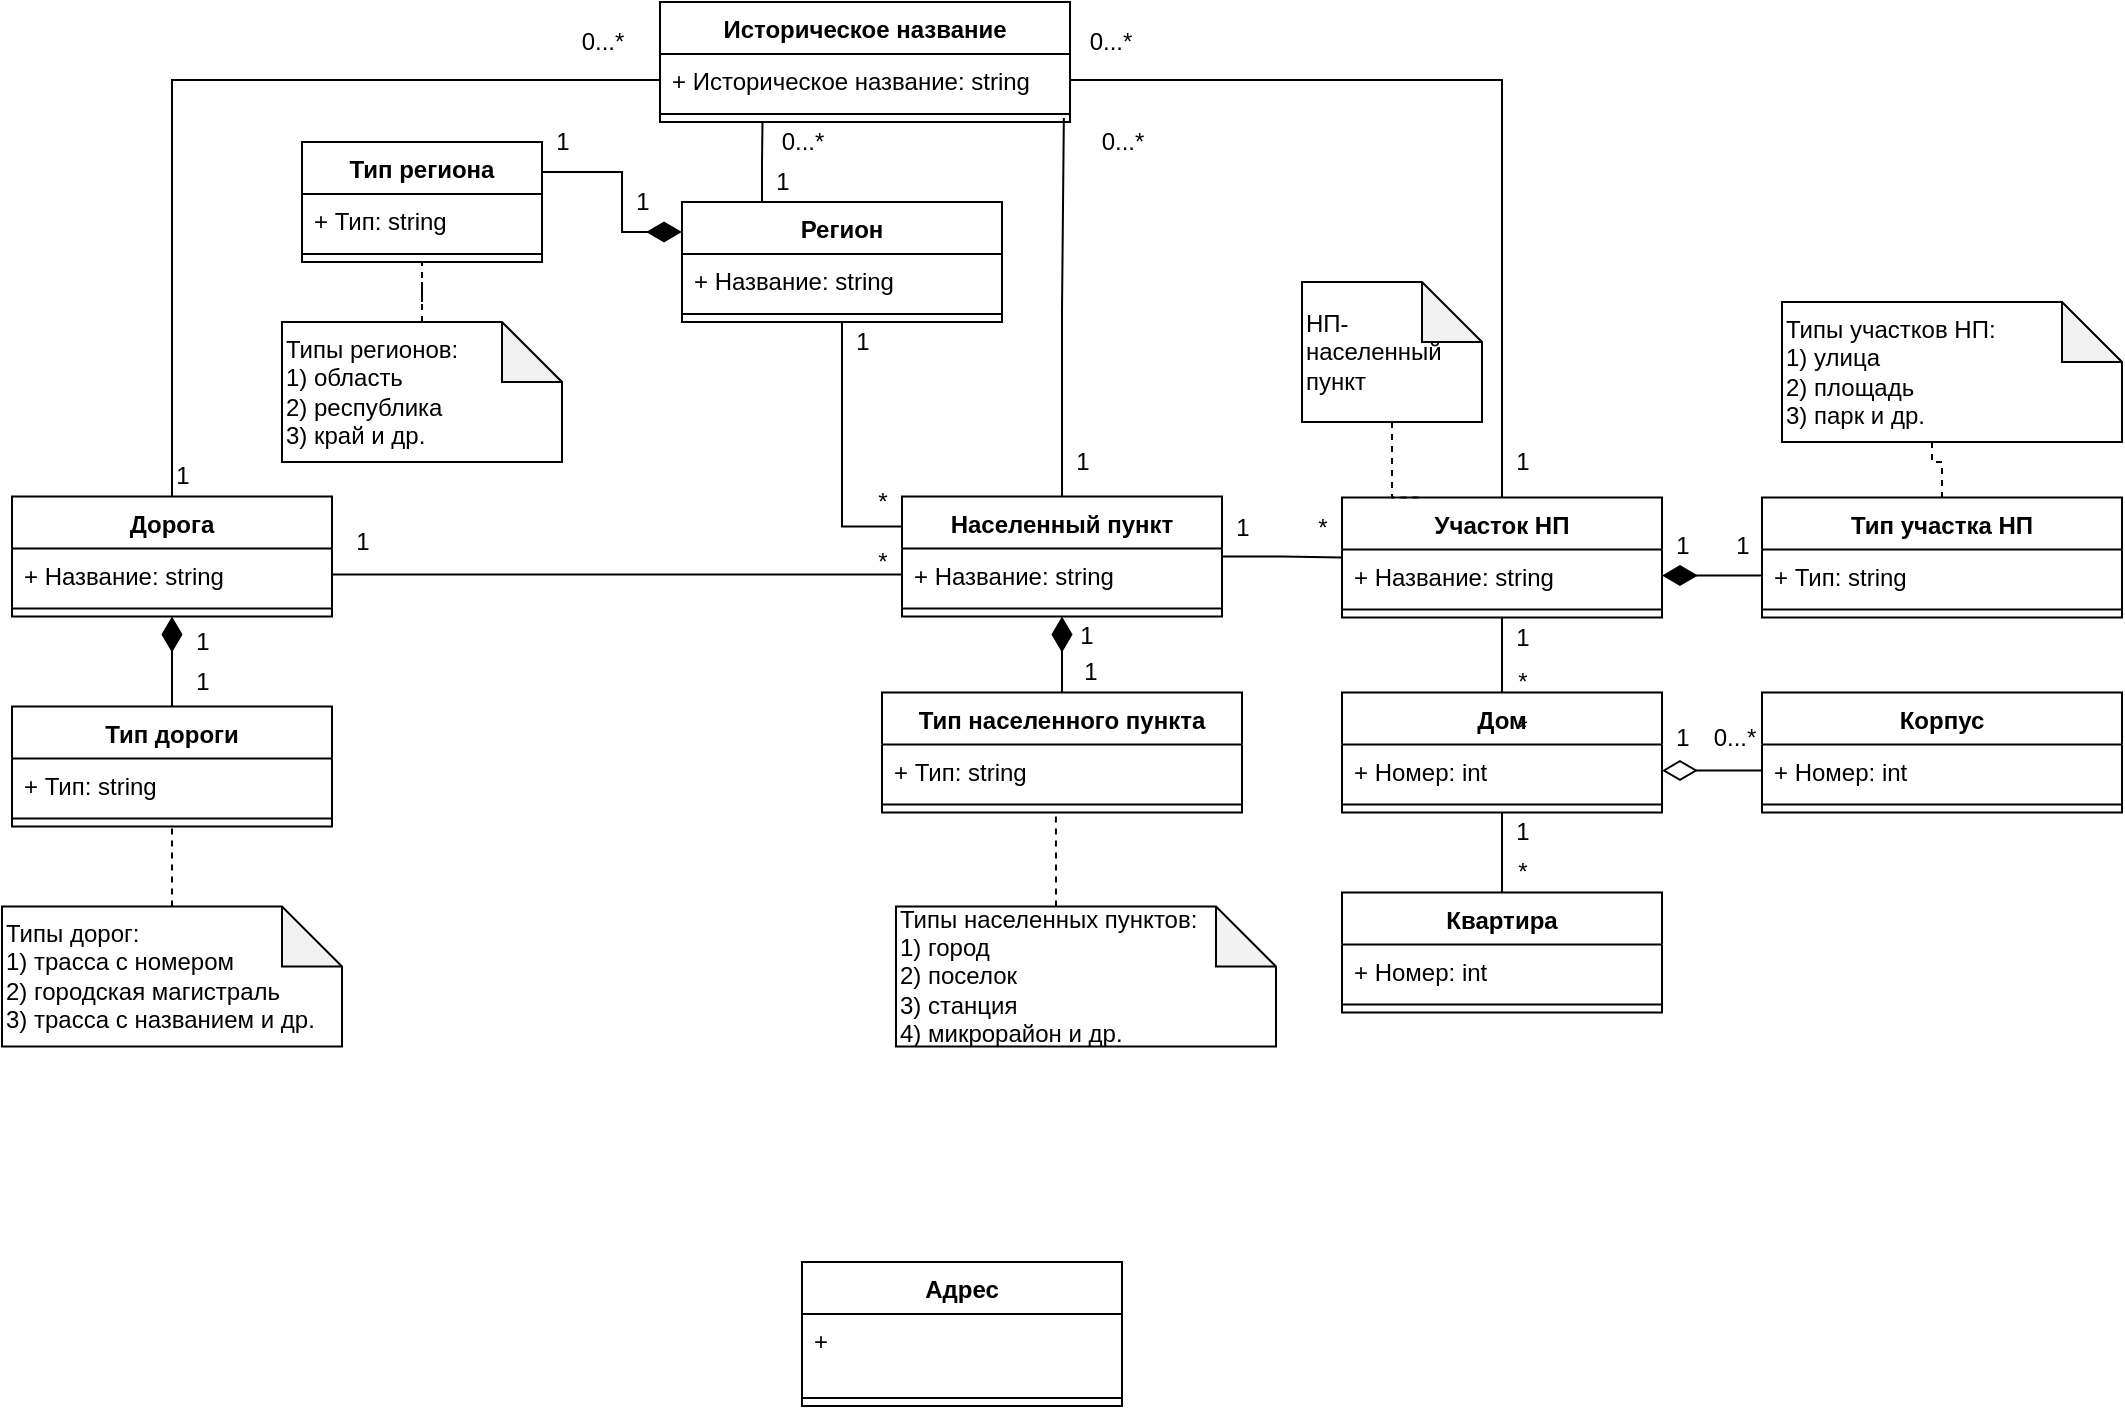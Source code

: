 <mxfile version="13.9.5" type="device" pages="3"><diagram id="_zrgYTze5anS5FpRvDAS" name="Страница 1"><mxGraphModel dx="2575" dy="781" grid="1" gridSize="10" guides="1" tooltips="1" connect="1" arrows="1" fold="1" page="1" pageScale="1" pageWidth="1169" pageHeight="827" math="0" shadow="0"><root><mxCell id="0"/><mxCell id="1" parent="0"/><mxCell id="AgKvP2f4oG7kc9-y9iTn-83" style="edgeStyle=orthogonalEdgeStyle;rounded=0;orthogonalLoop=1;jettySize=auto;html=1;entryX=0;entryY=0.25;entryDx=0;entryDy=0;startArrow=none;startFill=0;startSize=15;endArrow=none;endFill=0;endSize=15;targetPerimeterSpacing=15;" edge="1" parent="1" source="AgKvP2f4oG7kc9-y9iTn-2" target="AgKvP2f4oG7kc9-y9iTn-21"><mxGeometry relative="1" as="geometry"/></mxCell><mxCell id="p5CWHWYVWYBM85lrTtTi-41" style="edgeStyle=orthogonalEdgeStyle;rounded=0;orthogonalLoop=1;jettySize=auto;html=1;entryX=0.25;entryY=1;entryDx=0;entryDy=0;startArrow=none;startFill=0;startSize=15;endArrow=none;endFill=0;endSize=15;targetPerimeterSpacing=15;exitX=0.25;exitY=0;exitDx=0;exitDy=0;" edge="1" parent="1" source="AgKvP2f4oG7kc9-y9iTn-2" target="p5CWHWYVWYBM85lrTtTi-3"><mxGeometry relative="1" as="geometry"/></mxCell><mxCell id="AgKvP2f4oG7kc9-y9iTn-2" value="Регион" style="swimlane;fontStyle=1;align=center;verticalAlign=top;childLayout=stackLayout;horizontal=1;startSize=26;horizontalStack=0;resizeParent=1;resizeParentMax=0;resizeLast=0;collapsible=1;marginBottom=0;" vertex="1" parent="1"><mxGeometry y="160" width="160" height="60" as="geometry"/></mxCell><mxCell id="AgKvP2f4oG7kc9-y9iTn-3" value="+ Название: string" style="text;strokeColor=none;fillColor=none;align=left;verticalAlign=top;spacingLeft=4;spacingRight=4;overflow=hidden;rotatable=0;points=[[0,0.5],[1,0.5]];portConstraint=eastwest;" vertex="1" parent="AgKvP2f4oG7kc9-y9iTn-2"><mxGeometry y="26" width="160" height="26" as="geometry"/></mxCell><mxCell id="AgKvP2f4oG7kc9-y9iTn-4" value="" style="line;strokeWidth=1;fillColor=none;align=left;verticalAlign=middle;spacingTop=-1;spacingLeft=3;spacingRight=3;rotatable=0;labelPosition=right;points=[];portConstraint=eastwest;" vertex="1" parent="AgKvP2f4oG7kc9-y9iTn-2"><mxGeometry y="52" width="160" height="8" as="geometry"/></mxCell><mxCell id="AgKvP2f4oG7kc9-y9iTn-13" style="edgeStyle=orthogonalEdgeStyle;rounded=0;orthogonalLoop=1;jettySize=auto;html=1;endArrow=diamondThin;endFill=1;endSize=15;exitX=1;exitY=0.25;exitDx=0;exitDy=0;startArrow=none;startFill=0;targetPerimeterSpacing=12;startSize=15;entryX=0;entryY=0.25;entryDx=0;entryDy=0;" edge="1" parent="1" source="AgKvP2f4oG7kc9-y9iTn-10" target="AgKvP2f4oG7kc9-y9iTn-2"><mxGeometry relative="1" as="geometry"><mxPoint x="-30" y="240" as="targetPoint"/><Array as="points"><mxPoint x="-30" y="145"/><mxPoint x="-30" y="175"/></Array></mxGeometry></mxCell><mxCell id="AgKvP2f4oG7kc9-y9iTn-10" value="Тип региона" style="swimlane;fontStyle=1;align=center;verticalAlign=top;childLayout=stackLayout;horizontal=1;startSize=26;horizontalStack=0;resizeParent=1;resizeParentMax=0;resizeLast=0;collapsible=1;marginBottom=0;" vertex="1" parent="1"><mxGeometry x="-190" y="130" width="120" height="60" as="geometry"/></mxCell><mxCell id="AgKvP2f4oG7kc9-y9iTn-11" value="+ Тип: string" style="text;strokeColor=none;fillColor=none;align=left;verticalAlign=top;spacingLeft=4;spacingRight=4;overflow=hidden;rotatable=0;points=[[0,0.5],[1,0.5]];portConstraint=eastwest;" vertex="1" parent="AgKvP2f4oG7kc9-y9iTn-10"><mxGeometry y="26" width="120" height="26" as="geometry"/></mxCell><mxCell id="AgKvP2f4oG7kc9-y9iTn-12" value="" style="line;strokeWidth=1;fillColor=none;align=left;verticalAlign=middle;spacingTop=-1;spacingLeft=3;spacingRight=3;rotatable=0;labelPosition=right;points=[];portConstraint=eastwest;" vertex="1" parent="AgKvP2f4oG7kc9-y9iTn-10"><mxGeometry y="52" width="120" height="8" as="geometry"/></mxCell><mxCell id="p5CWHWYVWYBM85lrTtTi-40" style="edgeStyle=orthogonalEdgeStyle;rounded=0;orthogonalLoop=1;jettySize=auto;html=1;entryX=0;entryY=0.5;entryDx=0;entryDy=0;startArrow=none;startFill=0;startSize=15;endArrow=none;endFill=0;endSize=15;targetPerimeterSpacing=15;" edge="1" parent="1" source="AgKvP2f4oG7kc9-y9iTn-14" target="p5CWHWYVWYBM85lrTtTi-4"><mxGeometry relative="1" as="geometry"/></mxCell><mxCell id="AgKvP2f4oG7kc9-y9iTn-14" value="Дорога" style="swimlane;fontStyle=1;align=center;verticalAlign=top;childLayout=stackLayout;horizontal=1;startSize=26;horizontalStack=0;resizeParent=1;resizeParentMax=0;resizeLast=0;collapsible=1;marginBottom=0;" vertex="1" parent="1"><mxGeometry x="-335" y="307.25" width="160" height="60" as="geometry"/></mxCell><mxCell id="AgKvP2f4oG7kc9-y9iTn-15" value="+ Название: string" style="text;strokeColor=none;fillColor=none;align=left;verticalAlign=top;spacingLeft=4;spacingRight=4;overflow=hidden;rotatable=0;points=[[0,0.5],[1,0.5]];portConstraint=eastwest;" vertex="1" parent="AgKvP2f4oG7kc9-y9iTn-14"><mxGeometry y="26" width="160" height="26" as="geometry"/></mxCell><mxCell id="AgKvP2f4oG7kc9-y9iTn-16" value="" style="line;strokeWidth=1;fillColor=none;align=left;verticalAlign=middle;spacingTop=-1;spacingLeft=3;spacingRight=3;rotatable=0;labelPosition=right;points=[];portConstraint=eastwest;" vertex="1" parent="AgKvP2f4oG7kc9-y9iTn-14"><mxGeometry y="52" width="160" height="8" as="geometry"/></mxCell><mxCell id="p5CWHWYVWYBM85lrTtTi-11" style="edgeStyle=orthogonalEdgeStyle;rounded=0;orthogonalLoop=1;jettySize=auto;html=1;entryX=0.5;entryY=1;entryDx=0;entryDy=0;startArrow=none;startFill=0;startSize=15;endArrow=diamondThin;endFill=1;endSize=15;targetPerimeterSpacing=15;" edge="1" parent="1" source="AgKvP2f4oG7kc9-y9iTn-18" target="AgKvP2f4oG7kc9-y9iTn-14"><mxGeometry relative="1" as="geometry"><mxPoint x="-355" y="787.25" as="targetPoint"/></mxGeometry></mxCell><mxCell id="AgKvP2f4oG7kc9-y9iTn-18" value="Тип дороги" style="swimlane;fontStyle=1;align=center;verticalAlign=top;childLayout=stackLayout;horizontal=1;startSize=26;horizontalStack=0;resizeParent=1;resizeParentMax=0;resizeLast=0;collapsible=1;marginBottom=0;" vertex="1" parent="1"><mxGeometry x="-335" y="412.25" width="160" height="60" as="geometry"/></mxCell><mxCell id="AgKvP2f4oG7kc9-y9iTn-19" value="+ Тип: string" style="text;strokeColor=none;fillColor=none;align=left;verticalAlign=top;spacingLeft=4;spacingRight=4;overflow=hidden;rotatable=0;points=[[0,0.5],[1,0.5]];portConstraint=eastwest;" vertex="1" parent="AgKvP2f4oG7kc9-y9iTn-18"><mxGeometry y="26" width="160" height="26" as="geometry"/></mxCell><mxCell id="AgKvP2f4oG7kc9-y9iTn-20" value="" style="line;strokeWidth=1;fillColor=none;align=left;verticalAlign=middle;spacingTop=-1;spacingLeft=3;spacingRight=3;rotatable=0;labelPosition=right;points=[];portConstraint=eastwest;" vertex="1" parent="AgKvP2f4oG7kc9-y9iTn-18"><mxGeometry y="52" width="160" height="8" as="geometry"/></mxCell><mxCell id="AgKvP2f4oG7kc9-y9iTn-86" style="edgeStyle=orthogonalEdgeStyle;rounded=0;orthogonalLoop=1;jettySize=auto;html=1;entryX=0;entryY=0.5;entryDx=0;entryDy=0;startArrow=none;startFill=0;startSize=15;endArrow=none;endFill=0;endSize=15;targetPerimeterSpacing=15;" edge="1" parent="1" source="AgKvP2f4oG7kc9-y9iTn-21" target="AgKvP2f4oG7kc9-y9iTn-28"><mxGeometry relative="1" as="geometry"/></mxCell><mxCell id="p5CWHWYVWYBM85lrTtTi-50" style="edgeStyle=orthogonalEdgeStyle;rounded=0;orthogonalLoop=1;jettySize=auto;html=1;startArrow=none;startFill=0;startSize=15;endArrow=none;endFill=0;endSize=15;targetPerimeterSpacing=15;entryX=0.985;entryY=0.75;entryDx=0;entryDy=0;entryPerimeter=0;" edge="1" parent="1" source="AgKvP2f4oG7kc9-y9iTn-21" target="p5CWHWYVWYBM85lrTtTi-5"><mxGeometry relative="1" as="geometry"><mxPoint x="190" y="130" as="targetPoint"/><Array as="points"><mxPoint x="190" y="214"/><mxPoint x="191" y="214"/></Array></mxGeometry></mxCell><mxCell id="AgKvP2f4oG7kc9-y9iTn-21" value="Населенный пункт" style="swimlane;fontStyle=1;align=center;verticalAlign=top;childLayout=stackLayout;horizontal=1;startSize=26;horizontalStack=0;resizeParent=1;resizeParentMax=0;resizeLast=0;collapsible=1;marginBottom=0;" vertex="1" parent="1"><mxGeometry x="110" y="307.25" width="160" height="60" as="geometry"/></mxCell><mxCell id="AgKvP2f4oG7kc9-y9iTn-22" value="+ Название: string" style="text;strokeColor=none;fillColor=none;align=left;verticalAlign=top;spacingLeft=4;spacingRight=4;overflow=hidden;rotatable=0;points=[[0,0.5],[1,0.5]];portConstraint=eastwest;" vertex="1" parent="AgKvP2f4oG7kc9-y9iTn-21"><mxGeometry y="26" width="160" height="26" as="geometry"/></mxCell><mxCell id="AgKvP2f4oG7kc9-y9iTn-23" value="" style="line;strokeWidth=1;fillColor=none;align=left;verticalAlign=middle;spacingTop=-1;spacingLeft=3;spacingRight=3;rotatable=0;labelPosition=right;points=[];portConstraint=eastwest;" vertex="1" parent="AgKvP2f4oG7kc9-y9iTn-21"><mxGeometry y="52" width="160" height="8" as="geometry"/></mxCell><mxCell id="AgKvP2f4oG7kc9-y9iTn-24" style="edgeStyle=orthogonalEdgeStyle;rounded=0;orthogonalLoop=1;jettySize=auto;html=1;entryX=0.5;entryY=1;entryDx=0;entryDy=0;endArrow=diamondThin;endFill=1;endSize=15;exitX=0.5;exitY=0;exitDx=0;exitDy=0;startArrow=none;startFill=0;targetPerimeterSpacing=12;startSize=15;" edge="1" parent="1" source="AgKvP2f4oG7kc9-y9iTn-25" target="AgKvP2f4oG7kc9-y9iTn-21"><mxGeometry relative="1" as="geometry"/></mxCell><mxCell id="AgKvP2f4oG7kc9-y9iTn-25" value="Тип населенного пункта" style="swimlane;fontStyle=1;align=center;verticalAlign=top;childLayout=stackLayout;horizontal=1;startSize=26;horizontalStack=0;resizeParent=1;resizeParentMax=0;resizeLast=0;collapsible=1;marginBottom=0;" vertex="1" parent="1"><mxGeometry x="100" y="405.25" width="180" height="60" as="geometry"/></mxCell><mxCell id="AgKvP2f4oG7kc9-y9iTn-26" value="+ Тип: string" style="text;strokeColor=none;fillColor=none;align=left;verticalAlign=top;spacingLeft=4;spacingRight=4;overflow=hidden;rotatable=0;points=[[0,0.5],[1,0.5]];portConstraint=eastwest;" vertex="1" parent="AgKvP2f4oG7kc9-y9iTn-25"><mxGeometry y="26" width="180" height="26" as="geometry"/></mxCell><mxCell id="AgKvP2f4oG7kc9-y9iTn-27" value="" style="line;strokeWidth=1;fillColor=none;align=left;verticalAlign=middle;spacingTop=-1;spacingLeft=3;spacingRight=3;rotatable=0;labelPosition=right;points=[];portConstraint=eastwest;" vertex="1" parent="AgKvP2f4oG7kc9-y9iTn-25"><mxGeometry y="52" width="180" height="8" as="geometry"/></mxCell><mxCell id="AgKvP2f4oG7kc9-y9iTn-89" style="edgeStyle=orthogonalEdgeStyle;rounded=0;orthogonalLoop=1;jettySize=auto;html=1;entryX=0.5;entryY=0;entryDx=0;entryDy=0;startArrow=none;startFill=0;startSize=15;endArrow=none;endFill=0;endSize=15;targetPerimeterSpacing=15;" edge="1" parent="1" source="AgKvP2f4oG7kc9-y9iTn-28" target="AgKvP2f4oG7kc9-y9iTn-42"><mxGeometry relative="1" as="geometry"/></mxCell><mxCell id="p5CWHWYVWYBM85lrTtTi-43" style="edgeStyle=orthogonalEdgeStyle;rounded=0;orthogonalLoop=1;jettySize=auto;html=1;entryX=1;entryY=0.5;entryDx=0;entryDy=0;startArrow=none;startFill=0;startSize=15;endArrow=none;endFill=0;endSize=15;targetPerimeterSpacing=15;" edge="1" parent="1" source="AgKvP2f4oG7kc9-y9iTn-28" target="p5CWHWYVWYBM85lrTtTi-4"><mxGeometry relative="1" as="geometry"><Array as="points"><mxPoint x="410" y="99"/></Array></mxGeometry></mxCell><mxCell id="AgKvP2f4oG7kc9-y9iTn-28" value="Участок НП" style="swimlane;fontStyle=1;align=center;verticalAlign=top;childLayout=stackLayout;horizontal=1;startSize=26;horizontalStack=0;resizeParent=1;resizeParentMax=0;resizeLast=0;collapsible=1;marginBottom=0;" vertex="1" parent="1"><mxGeometry x="330" y="307.75" width="160" height="60" as="geometry"/></mxCell><mxCell id="AgKvP2f4oG7kc9-y9iTn-29" value="+ Название: string" style="text;strokeColor=none;fillColor=none;align=left;verticalAlign=top;spacingLeft=4;spacingRight=4;overflow=hidden;rotatable=0;points=[[0,0.5],[1,0.5]];portConstraint=eastwest;" vertex="1" parent="AgKvP2f4oG7kc9-y9iTn-28"><mxGeometry y="26" width="160" height="26" as="geometry"/></mxCell><mxCell id="AgKvP2f4oG7kc9-y9iTn-30" value="" style="line;strokeWidth=1;fillColor=none;align=left;verticalAlign=middle;spacingTop=-1;spacingLeft=3;spacingRight=3;rotatable=0;labelPosition=right;points=[];portConstraint=eastwest;" vertex="1" parent="AgKvP2f4oG7kc9-y9iTn-28"><mxGeometry y="52" width="160" height="8" as="geometry"/></mxCell><mxCell id="AgKvP2f4oG7kc9-y9iTn-31" style="edgeStyle=orthogonalEdgeStyle;rounded=0;orthogonalLoop=1;jettySize=auto;html=1;entryX=1;entryY=0.5;entryDx=0;entryDy=0;endArrow=diamondThin;endFill=1;endSize=15;exitX=0;exitY=0.5;exitDx=0;exitDy=0;startArrow=none;startFill=0;targetPerimeterSpacing=12;startSize=15;" edge="1" parent="1" source="AgKvP2f4oG7kc9-y9iTn-33" target="AgKvP2f4oG7kc9-y9iTn-29"><mxGeometry relative="1" as="geometry"/></mxCell><mxCell id="AgKvP2f4oG7kc9-y9iTn-32" value="Тип участка НП" style="swimlane;fontStyle=1;align=center;verticalAlign=top;childLayout=stackLayout;horizontal=1;startSize=26;horizontalStack=0;resizeParent=1;resizeParentMax=0;resizeLast=0;collapsible=1;marginBottom=0;" vertex="1" parent="1"><mxGeometry x="540" y="307.75" width="180" height="60" as="geometry"/></mxCell><mxCell id="AgKvP2f4oG7kc9-y9iTn-33" value="+ Тип: string" style="text;strokeColor=none;fillColor=none;align=left;verticalAlign=top;spacingLeft=4;spacingRight=4;overflow=hidden;rotatable=0;points=[[0,0.5],[1,0.5]];portConstraint=eastwest;" vertex="1" parent="AgKvP2f4oG7kc9-y9iTn-32"><mxGeometry y="26" width="180" height="26" as="geometry"/></mxCell><mxCell id="AgKvP2f4oG7kc9-y9iTn-34" value="" style="line;strokeWidth=1;fillColor=none;align=left;verticalAlign=middle;spacingTop=-1;spacingLeft=3;spacingRight=3;rotatable=0;labelPosition=right;points=[];portConstraint=eastwest;" vertex="1" parent="AgKvP2f4oG7kc9-y9iTn-32"><mxGeometry y="52" width="180" height="8" as="geometry"/></mxCell><mxCell id="AgKvP2f4oG7kc9-y9iTn-92" style="edgeStyle=orthogonalEdgeStyle;rounded=0;orthogonalLoop=1;jettySize=auto;html=1;exitX=0.5;exitY=1;exitDx=0;exitDy=0;entryX=0.5;entryY=0;entryDx=0;entryDy=0;startArrow=none;startFill=0;startSize=15;endArrow=none;endFill=0;endSize=15;targetPerimeterSpacing=15;" edge="1" parent="1" source="AgKvP2f4oG7kc9-y9iTn-42" target="AgKvP2f4oG7kc9-y9iTn-49"><mxGeometry relative="1" as="geometry"/></mxCell><mxCell id="AgKvP2f4oG7kc9-y9iTn-42" value="Дом" style="swimlane;fontStyle=1;align=center;verticalAlign=top;childLayout=stackLayout;horizontal=1;startSize=26;horizontalStack=0;resizeParent=1;resizeParentMax=0;resizeLast=0;collapsible=1;marginBottom=0;" vertex="1" parent="1"><mxGeometry x="330" y="405.25" width="160" height="60" as="geometry"/></mxCell><mxCell id="AgKvP2f4oG7kc9-y9iTn-43" value="+ Номер: int" style="text;strokeColor=none;fillColor=none;align=left;verticalAlign=top;spacingLeft=4;spacingRight=4;overflow=hidden;rotatable=0;points=[[0,0.5],[1,0.5]];portConstraint=eastwest;" vertex="1" parent="AgKvP2f4oG7kc9-y9iTn-42"><mxGeometry y="26" width="160" height="26" as="geometry"/></mxCell><mxCell id="AgKvP2f4oG7kc9-y9iTn-44" value="" style="line;strokeWidth=1;fillColor=none;align=left;verticalAlign=middle;spacingTop=-1;spacingLeft=3;spacingRight=3;rotatable=0;labelPosition=right;points=[];portConstraint=eastwest;" vertex="1" parent="AgKvP2f4oG7kc9-y9iTn-42"><mxGeometry y="52" width="160" height="8" as="geometry"/></mxCell><mxCell id="AgKvP2f4oG7kc9-y9iTn-45" value="Корпус" style="swimlane;fontStyle=1;align=center;verticalAlign=top;childLayout=stackLayout;horizontal=1;startSize=26;horizontalStack=0;resizeParent=1;resizeParentMax=0;resizeLast=0;collapsible=1;marginBottom=0;" vertex="1" parent="1"><mxGeometry x="540" y="405.25" width="180" height="60" as="geometry"/></mxCell><mxCell id="AgKvP2f4oG7kc9-y9iTn-46" value="+ Номер: int" style="text;strokeColor=none;fillColor=none;align=left;verticalAlign=top;spacingLeft=4;spacingRight=4;overflow=hidden;rotatable=0;points=[[0,0.5],[1,0.5]];portConstraint=eastwest;" vertex="1" parent="AgKvP2f4oG7kc9-y9iTn-45"><mxGeometry y="26" width="180" height="26" as="geometry"/></mxCell><mxCell id="AgKvP2f4oG7kc9-y9iTn-47" value="" style="line;strokeWidth=1;fillColor=none;align=left;verticalAlign=middle;spacingTop=-1;spacingLeft=3;spacingRight=3;rotatable=0;labelPosition=right;points=[];portConstraint=eastwest;" vertex="1" parent="AgKvP2f4oG7kc9-y9iTn-45"><mxGeometry y="52" width="180" height="8" as="geometry"/></mxCell><mxCell id="AgKvP2f4oG7kc9-y9iTn-48" style="edgeStyle=orthogonalEdgeStyle;rounded=0;orthogonalLoop=1;jettySize=auto;html=1;entryX=1;entryY=0.5;entryDx=0;entryDy=0;endArrow=diamondThin;endFill=0;endSize=15;" edge="1" parent="1" source="AgKvP2f4oG7kc9-y9iTn-46" target="AgKvP2f4oG7kc9-y9iTn-43"><mxGeometry relative="1" as="geometry"/></mxCell><mxCell id="AgKvP2f4oG7kc9-y9iTn-49" value="Квартира" style="swimlane;fontStyle=1;align=center;verticalAlign=top;childLayout=stackLayout;horizontal=1;startSize=26;horizontalStack=0;resizeParent=1;resizeParentMax=0;resizeLast=0;collapsible=1;marginBottom=0;" vertex="1" parent="1"><mxGeometry x="330" y="505.25" width="160" height="60" as="geometry"/></mxCell><mxCell id="AgKvP2f4oG7kc9-y9iTn-50" value="+ Номер: int" style="text;strokeColor=none;fillColor=none;align=left;verticalAlign=top;spacingLeft=4;spacingRight=4;overflow=hidden;rotatable=0;points=[[0,0.5],[1,0.5]];portConstraint=eastwest;" vertex="1" parent="AgKvP2f4oG7kc9-y9iTn-49"><mxGeometry y="26" width="160" height="26" as="geometry"/></mxCell><mxCell id="AgKvP2f4oG7kc9-y9iTn-51" value="" style="line;strokeWidth=1;fillColor=none;align=left;verticalAlign=middle;spacingTop=-1;spacingLeft=3;spacingRight=3;rotatable=0;labelPosition=right;points=[];portConstraint=eastwest;" vertex="1" parent="AgKvP2f4oG7kc9-y9iTn-49"><mxGeometry y="52" width="160" height="8" as="geometry"/></mxCell><mxCell id="AgKvP2f4oG7kc9-y9iTn-52" value="1" style="text;html=1;align=center;verticalAlign=middle;resizable=0;points=[];autosize=1;" vertex="1" parent="1"><mxGeometry x="490" y="417.75" width="20" height="20" as="geometry"/></mxCell><mxCell id="AgKvP2f4oG7kc9-y9iTn-53" value="0...*" style="text;html=1;align=center;verticalAlign=middle;resizable=0;points=[];autosize=1;" vertex="1" parent="1"><mxGeometry x="506" y="418.25" width="40" height="20" as="geometry"/></mxCell><mxCell id="AgKvP2f4oG7kc9-y9iTn-62" value="1" style="text;html=1;align=center;verticalAlign=middle;resizable=0;points=[];autosize=1;" vertex="1" parent="1"><mxGeometry x="490" y="321.75" width="20" height="20" as="geometry"/></mxCell><mxCell id="AgKvP2f4oG7kc9-y9iTn-64" value="1" style="text;html=1;align=center;verticalAlign=middle;resizable=0;points=[];autosize=1;" vertex="1" parent="1"><mxGeometry x="520" y="321.75" width="20" height="20" as="geometry"/></mxCell><mxCell id="AgKvP2f4oG7kc9-y9iTn-66" style="edgeStyle=orthogonalEdgeStyle;rounded=0;orthogonalLoop=1;jettySize=auto;html=1;entryX=0.5;entryY=1;entryDx=0;entryDy=0;startArrow=none;startFill=0;startSize=15;endArrow=none;endFill=0;endSize=15;targetPerimeterSpacing=15;dashed=1;exitX=0.5;exitY=0;exitDx=0;exitDy=0;exitPerimeter=0;" edge="1" parent="1" source="AgKvP2f4oG7kc9-y9iTn-65" target="AgKvP2f4oG7kc9-y9iTn-18"><mxGeometry relative="1" as="geometry"><Array as="points"><mxPoint x="-255" y="472"/><mxPoint x="-255" y="472"/></Array></mxGeometry></mxCell><mxCell id="AgKvP2f4oG7kc9-y9iTn-65" value="Типы дорог:&lt;br&gt;1) трасса с номером&lt;br&gt;&lt;div&gt;&lt;span&gt;2) городская магистраль&lt;/span&gt;&lt;/div&gt;&lt;div&gt;&lt;span&gt;3) трасса с названием и др.&amp;nbsp;&lt;/span&gt;&lt;/div&gt;" style="shape=note;whiteSpace=wrap;html=1;backgroundOutline=1;darkOpacity=0.05;align=left;" vertex="1" parent="1"><mxGeometry x="-340" y="512.25" width="170" height="70" as="geometry"/></mxCell><mxCell id="AgKvP2f4oG7kc9-y9iTn-67" style="edgeStyle=orthogonalEdgeStyle;rounded=0;orthogonalLoop=1;jettySize=auto;html=1;entryX=0.5;entryY=1;entryDx=0;entryDy=0;startArrow=none;startFill=0;startSize=15;endArrow=none;endFill=0;endSize=15;targetPerimeterSpacing=15;dashed=1;" edge="1" parent="1" source="AgKvP2f4oG7kc9-y9iTn-68" target="AgKvP2f4oG7kc9-y9iTn-10"><mxGeometry relative="1" as="geometry"><mxPoint x="750" y="284" as="targetPoint"/></mxGeometry></mxCell><mxCell id="AgKvP2f4oG7kc9-y9iTn-68" value="Типы регионов:&lt;br&gt;1) область&lt;br&gt;&lt;div&gt;&lt;span&gt;2) республика&lt;/span&gt;&lt;/div&gt;&lt;div&gt;&lt;span&gt;3) край и др.&amp;nbsp;&lt;/span&gt;&lt;/div&gt;" style="shape=note;whiteSpace=wrap;html=1;backgroundOutline=1;darkOpacity=0.05;align=left;" vertex="1" parent="1"><mxGeometry x="-200" y="220" width="140" height="70" as="geometry"/></mxCell><mxCell id="AgKvP2f4oG7kc9-y9iTn-69" style="edgeStyle=orthogonalEdgeStyle;rounded=0;orthogonalLoop=1;jettySize=auto;html=1;entryX=0.483;entryY=0.875;entryDx=0;entryDy=0;startArrow=none;startFill=0;startSize=15;endArrow=none;endFill=0;endSize=15;targetPerimeterSpacing=15;dashed=1;exitX=0;exitY=0;exitDx=80;exitDy=0;exitPerimeter=0;entryPerimeter=0;" edge="1" parent="1" source="AgKvP2f4oG7kc9-y9iTn-70" target="AgKvP2f4oG7kc9-y9iTn-27"><mxGeometry relative="1" as="geometry"><mxPoint x="320" y="559.25" as="targetPoint"/><mxPoint x="370" y="550.25" as="sourcePoint"/></mxGeometry></mxCell><mxCell id="AgKvP2f4oG7kc9-y9iTn-70" value="Типы населенных пунктов:&lt;br&gt;1) город&lt;br&gt;&lt;div&gt;&lt;span&gt;2) поселок&lt;/span&gt;&lt;/div&gt;&lt;div&gt;&lt;span&gt;3) станция&lt;/span&gt;&lt;/div&gt;&lt;div&gt;&lt;span&gt;4) микрорайон и др.&amp;nbsp;&lt;/span&gt;&lt;/div&gt;" style="shape=note;whiteSpace=wrap;html=1;backgroundOutline=1;darkOpacity=0.05;align=left;" vertex="1" parent="1"><mxGeometry x="107" y="512.25" width="190" height="70" as="geometry"/></mxCell><mxCell id="AgKvP2f4oG7kc9-y9iTn-71" style="edgeStyle=orthogonalEdgeStyle;rounded=0;orthogonalLoop=1;jettySize=auto;html=1;startArrow=none;startFill=0;startSize=15;endArrow=none;endFill=0;endSize=15;targetPerimeterSpacing=15;dashed=1;entryX=0.5;entryY=0;entryDx=0;entryDy=0;" edge="1" parent="1" source="AgKvP2f4oG7kc9-y9iTn-72" target="AgKvP2f4oG7kc9-y9iTn-32"><mxGeometry relative="1" as="geometry"><mxPoint x="650" y="290" as="targetPoint"/><Array as="points"><mxPoint x="625" y="290"/><mxPoint x="630" y="290"/></Array></mxGeometry></mxCell><mxCell id="AgKvP2f4oG7kc9-y9iTn-72" value="Типы участков НП:&lt;br&gt;1) улица&lt;br&gt;&lt;div&gt;&lt;span&gt;2) площадь&lt;/span&gt;&lt;/div&gt;&lt;div&gt;&lt;span&gt;3) парк и др.&amp;nbsp;&lt;/span&gt;&lt;/div&gt;" style="shape=note;whiteSpace=wrap;html=1;backgroundOutline=1;darkOpacity=0.05;align=left;" vertex="1" parent="1"><mxGeometry x="550" y="210" width="170" height="70" as="geometry"/></mxCell><mxCell id="AgKvP2f4oG7kc9-y9iTn-77" value="Адрес" style="swimlane;fontStyle=1;align=center;verticalAlign=top;childLayout=stackLayout;horizontal=1;startSize=26;horizontalStack=0;resizeParent=1;resizeParentMax=0;resizeLast=0;collapsible=1;marginBottom=0;" vertex="1" parent="1"><mxGeometry x="60" y="690" width="160" height="72" as="geometry"/></mxCell><mxCell id="AgKvP2f4oG7kc9-y9iTn-79" value="+" style="text;strokeColor=none;fillColor=none;align=left;verticalAlign=top;spacingLeft=4;spacingRight=4;overflow=hidden;rotatable=0;points=[[0,0.5],[1,0.5]];portConstraint=eastwest;" vertex="1" parent="AgKvP2f4oG7kc9-y9iTn-77"><mxGeometry y="26" width="160" height="38" as="geometry"/></mxCell><mxCell id="AgKvP2f4oG7kc9-y9iTn-80" value="" style="line;strokeWidth=1;fillColor=none;align=left;verticalAlign=middle;spacingTop=-1;spacingLeft=3;spacingRight=3;rotatable=0;labelPosition=right;points=[];portConstraint=eastwest;" vertex="1" parent="AgKvP2f4oG7kc9-y9iTn-77"><mxGeometry y="64" width="160" height="8" as="geometry"/></mxCell><mxCell id="AgKvP2f4oG7kc9-y9iTn-90" value="1" style="text;html=1;align=center;verticalAlign=middle;resizable=0;points=[];autosize=1;" vertex="1" parent="1"><mxGeometry x="410" y="367.75" width="20" height="20" as="geometry"/></mxCell><mxCell id="AgKvP2f4oG7kc9-y9iTn-91" value="*" style="text;html=1;align=center;verticalAlign=middle;resizable=0;points=[];autosize=1;" vertex="1" parent="1"><mxGeometry x="410" y="412.75" width="20" height="20" as="geometry"/></mxCell><mxCell id="AgKvP2f4oG7kc9-y9iTn-93" value="1" style="text;html=1;align=center;verticalAlign=middle;resizable=0;points=[];autosize=1;" vertex="1" parent="1"><mxGeometry x="410" y="465.25" width="20" height="20" as="geometry"/></mxCell><mxCell id="AgKvP2f4oG7kc9-y9iTn-94" value="*" style="text;html=1;align=center;verticalAlign=middle;resizable=0;points=[];autosize=1;" vertex="1" parent="1"><mxGeometry x="410" y="485.25" width="20" height="20" as="geometry"/></mxCell><mxCell id="p5CWHWYVWYBM85lrTtTi-3" value="Историческое название" style="swimlane;fontStyle=1;align=center;verticalAlign=top;childLayout=stackLayout;horizontal=1;startSize=26;horizontalStack=0;resizeParent=1;resizeParentMax=0;resizeLast=0;collapsible=1;marginBottom=0;" vertex="1" parent="1"><mxGeometry x="-11" y="60" width="205" height="60" as="geometry"/></mxCell><mxCell id="p5CWHWYVWYBM85lrTtTi-4" value="+ Историческое название: string" style="text;strokeColor=none;fillColor=none;align=left;verticalAlign=top;spacingLeft=4;spacingRight=4;overflow=hidden;rotatable=0;points=[[0,0.5],[1,0.5]];portConstraint=eastwest;" vertex="1" parent="p5CWHWYVWYBM85lrTtTi-3"><mxGeometry y="26" width="205" height="26" as="geometry"/></mxCell><mxCell id="p5CWHWYVWYBM85lrTtTi-5" value="" style="line;strokeWidth=1;fillColor=none;align=left;verticalAlign=middle;spacingTop=-1;spacingLeft=3;spacingRight=3;rotatable=0;labelPosition=right;points=[];portConstraint=eastwest;" vertex="1" parent="p5CWHWYVWYBM85lrTtTi-3"><mxGeometry y="52" width="205" height="8" as="geometry"/></mxCell><mxCell id="p5CWHWYVWYBM85lrTtTi-30" style="edgeStyle=orthogonalEdgeStyle;rounded=0;orthogonalLoop=1;jettySize=auto;html=1;entryX=0;entryY=0.5;entryDx=0;entryDy=0;startArrow=none;startFill=0;startSize=15;endArrow=none;endFill=0;endSize=15;targetPerimeterSpacing=15;" edge="1" parent="1" source="AgKvP2f4oG7kc9-y9iTn-15" target="AgKvP2f4oG7kc9-y9iTn-22"><mxGeometry relative="1" as="geometry"/></mxCell><mxCell id="p5CWHWYVWYBM85lrTtTi-44" value="1" style="text;html=1;align=center;verticalAlign=middle;resizable=0;points=[];autosize=1;" vertex="1" parent="1"><mxGeometry x="270" y="312.75" width="20" height="20" as="geometry"/></mxCell><mxCell id="p5CWHWYVWYBM85lrTtTi-45" value="1" style="text;html=1;align=center;verticalAlign=middle;resizable=0;points=[];autosize=1;" vertex="1" parent="1"><mxGeometry x="-250" y="370" width="20" height="20" as="geometry"/></mxCell><mxCell id="p5CWHWYVWYBM85lrTtTi-46" value="1" style="text;html=1;align=center;verticalAlign=middle;resizable=0;points=[];autosize=1;" vertex="1" parent="1"><mxGeometry x="-250" y="390" width="20" height="20" as="geometry"/></mxCell><mxCell id="p5CWHWYVWYBM85lrTtTi-51" value="*" style="text;html=1;align=center;verticalAlign=middle;resizable=0;points=[];autosize=1;" vertex="1" parent="1"><mxGeometry x="410" y="390" width="20" height="20" as="geometry"/></mxCell><mxCell id="p5CWHWYVWYBM85lrTtTi-52" value="*" style="text;html=1;align=center;verticalAlign=middle;resizable=0;points=[];autosize=1;" vertex="1" parent="1"><mxGeometry x="310" y="312.75" width="20" height="20" as="geometry"/></mxCell><mxCell id="p5CWHWYVWYBM85lrTtTi-54" style="edgeStyle=orthogonalEdgeStyle;rounded=0;orthogonalLoop=1;jettySize=auto;html=1;startArrow=none;startFill=0;startSize=15;endArrow=none;endFill=0;endSize=15;targetPerimeterSpacing=15;dashed=1;entryX=0.25;entryY=0;entryDx=0;entryDy=0;" edge="1" parent="1" source="p5CWHWYVWYBM85lrTtTi-53" target="AgKvP2f4oG7kc9-y9iTn-28"><mxGeometry relative="1" as="geometry"><Array as="points"><mxPoint x="355" y="308"/></Array></mxGeometry></mxCell><mxCell id="p5CWHWYVWYBM85lrTtTi-53" value="НП- населенный пункт" style="shape=note;whiteSpace=wrap;html=1;backgroundOutline=1;darkOpacity=0.05;align=left;" vertex="1" parent="1"><mxGeometry x="310" y="200" width="90" height="70" as="geometry"/></mxCell><mxCell id="p5CWHWYVWYBM85lrTtTi-55" value="1" style="text;html=1;align=center;verticalAlign=middle;resizable=0;points=[];autosize=1;" vertex="1" parent="1"><mxGeometry x="192" y="367.25" width="20" height="20" as="geometry"/></mxCell><mxCell id="p5CWHWYVWYBM85lrTtTi-56" value="1" style="text;html=1;align=center;verticalAlign=middle;resizable=0;points=[];autosize=1;" vertex="1" parent="1"><mxGeometry x="194" y="385.25" width="20" height="20" as="geometry"/></mxCell><mxCell id="p5CWHWYVWYBM85lrTtTi-57" value="1" style="text;html=1;align=center;verticalAlign=middle;resizable=0;points=[];autosize=1;" vertex="1" parent="1"><mxGeometry x="-70" y="120" width="20" height="20" as="geometry"/></mxCell><mxCell id="p5CWHWYVWYBM85lrTtTi-58" value="1" style="text;html=1;align=center;verticalAlign=middle;resizable=0;points=[];autosize=1;" vertex="1" parent="1"><mxGeometry x="-30" y="150" width="20" height="20" as="geometry"/></mxCell><mxCell id="p5CWHWYVWYBM85lrTtTi-59" value="1" style="text;html=1;align=center;verticalAlign=middle;resizable=0;points=[];autosize=1;" vertex="1" parent="1"><mxGeometry x="40" y="140" width="20" height="20" as="geometry"/></mxCell><mxCell id="p5CWHWYVWYBM85lrTtTi-60" value="0...*" style="text;html=1;align=center;verticalAlign=middle;resizable=0;points=[];autosize=1;" vertex="1" parent="1"><mxGeometry x="40" y="120" width="40" height="20" as="geometry"/></mxCell><mxCell id="p5CWHWYVWYBM85lrTtTi-61" value="0...*" style="text;html=1;align=center;verticalAlign=middle;resizable=0;points=[];autosize=1;" vertex="1" parent="1"><mxGeometry x="-60" y="70" width="40" height="20" as="geometry"/></mxCell><mxCell id="p5CWHWYVWYBM85lrTtTi-62" value="0...*" style="text;html=1;align=center;verticalAlign=middle;resizable=0;points=[];autosize=1;" vertex="1" parent="1"><mxGeometry x="200" y="120" width="40" height="20" as="geometry"/></mxCell><mxCell id="p5CWHWYVWYBM85lrTtTi-63" value="0...*" style="text;html=1;align=center;verticalAlign=middle;resizable=0;points=[];autosize=1;" vertex="1" parent="1"><mxGeometry x="194" y="70" width="40" height="20" as="geometry"/></mxCell><mxCell id="p5CWHWYVWYBM85lrTtTi-64" value="1" style="text;html=1;align=center;verticalAlign=middle;resizable=0;points=[];autosize=1;" vertex="1" parent="1"><mxGeometry x="80" y="220" width="20" height="20" as="geometry"/></mxCell><mxCell id="p5CWHWYVWYBM85lrTtTi-65" value="*" style="text;html=1;align=center;verticalAlign=middle;resizable=0;points=[];autosize=1;" vertex="1" parent="1"><mxGeometry x="90" y="300" width="20" height="20" as="geometry"/></mxCell><mxCell id="p5CWHWYVWYBM85lrTtTi-66" value="1" style="text;html=1;align=center;verticalAlign=middle;resizable=0;points=[];autosize=1;" vertex="1" parent="1"><mxGeometry x="410" y="280" width="20" height="20" as="geometry"/></mxCell><mxCell id="p5CWHWYVWYBM85lrTtTi-67" value="1" style="text;html=1;align=center;verticalAlign=middle;resizable=0;points=[];autosize=1;" vertex="1" parent="1"><mxGeometry x="-260" y="287.25" width="20" height="20" as="geometry"/></mxCell><mxCell id="p5CWHWYVWYBM85lrTtTi-68" value="1" style="text;html=1;align=center;verticalAlign=middle;resizable=0;points=[];autosize=1;" vertex="1" parent="1"><mxGeometry x="-170" y="320" width="20" height="20" as="geometry"/></mxCell><mxCell id="p5CWHWYVWYBM85lrTtTi-69" value="*" style="text;html=1;align=center;verticalAlign=middle;resizable=0;points=[];autosize=1;" vertex="1" parent="1"><mxGeometry x="90" y="330" width="20" height="20" as="geometry"/></mxCell><mxCell id="p5CWHWYVWYBM85lrTtTi-70" value="1" style="text;html=1;align=center;verticalAlign=middle;resizable=0;points=[];autosize=1;" vertex="1" parent="1"><mxGeometry x="190" y="280" width="20" height="20" as="geometry"/></mxCell></root></mxGraphModel></diagram><diagram id="WbEjeJJjKPwpukNAE74F" name="Страница 2"><mxGraphModel dx="1406" dy="781" grid="1" gridSize="10" guides="1" tooltips="1" connect="1" arrows="1" fold="1" page="1" pageScale="1" pageWidth="1169" pageHeight="827" math="0" shadow="0"><root><mxCell id="0anSi6MKC9kzMNTy2JMg-0"/><mxCell id="0anSi6MKC9kzMNTy2JMg-1" parent="0anSi6MKC9kzMNTy2JMg-0"/><mxCell id="1ik3oCvouaYwpvtT9r_--0" style="rounded=0;orthogonalLoop=1;jettySize=auto;html=1;entryX=0;entryY=0.5;entryDx=0;entryDy=0;startArrow=none;startFill=0;startSize=15;endArrow=none;endFill=0;endSize=15;targetPerimeterSpacing=15;exitX=1;exitY=0.5;exitDx=0;exitDy=0;" edge="1" parent="0anSi6MKC9kzMNTy2JMg-1" source="quO5YafAGbiUgRUZMeq7-1" target="48o-GNE8n6roqfn9yQcc-1"><mxGeometry relative="1" as="geometry"/></mxCell><mxCell id="quO5YafAGbiUgRUZMeq7-0" value="Адрес" style="swimlane;fontStyle=1;align=center;verticalAlign=top;childLayout=stackLayout;horizontal=1;startSize=26;horizontalStack=0;resizeParent=1;resizeParentMax=0;resizeLast=0;collapsible=1;marginBottom=0;" vertex="1" parent="0anSi6MKC9kzMNTy2JMg-1"><mxGeometry x="65" y="144" width="200" height="72" as="geometry"/></mxCell><mxCell id="quO5YafAGbiUgRUZMeq7-1" value="г. Тюмень, Перекопская, 15а" style="text;strokeColor=none;fillColor=none;align=left;verticalAlign=top;spacingLeft=4;spacingRight=4;overflow=hidden;rotatable=0;points=[[0,0.5],[1,0.5]];portConstraint=eastwest;" vertex="1" parent="quO5YafAGbiUgRUZMeq7-0"><mxGeometry y="26" width="200" height="38" as="geometry"/></mxCell><mxCell id="quO5YafAGbiUgRUZMeq7-2" value="" style="line;strokeWidth=1;fillColor=none;align=left;verticalAlign=middle;spacingTop=-1;spacingLeft=3;spacingRight=3;rotatable=0;labelPosition=right;points=[];portConstraint=eastwest;" vertex="1" parent="quO5YafAGbiUgRUZMeq7-0"><mxGeometry y="64" width="200" height="8" as="geometry"/></mxCell><mxCell id="W45DLDEPTl99xLXrOv1u-0" value="&lt;i style=&quot;box-sizing: border-box ; color: rgb(255 , 255 , 255) ; font-family: &amp;#34;segoe ui web&amp;#34; , &amp;#34;segoe ui&amp;#34; , &amp;#34;segoe wp&amp;#34; , &amp;#34;tahoma&amp;#34; , &amp;#34;arial&amp;#34; , sans-serif ; font-size: 14px ; background-color: rgb(45 , 45 , 45)&quot;&gt;г. Тюмень, Перекопская, 15а&lt;/i&gt;" style="text;html=1;align=center;verticalAlign=middle;resizable=0;points=[];autosize=1;" vertex="1" parent="0anSi6MKC9kzMNTy2JMg-1"><mxGeometry x="35" y="110" width="200" height="20" as="geometry"/></mxCell><mxCell id="48o-GNE8n6roqfn9yQcc-0" value="Населенный пункт" style="swimlane;fontStyle=1;align=center;verticalAlign=top;childLayout=stackLayout;horizontal=1;startSize=26;horizontalStack=0;resizeParent=1;resizeParentMax=0;resizeLast=0;collapsible=1;marginBottom=0;" vertex="1" parent="0anSi6MKC9kzMNTy2JMg-1"><mxGeometry x="375" y="150" width="160" height="60" as="geometry"/></mxCell><mxCell id="48o-GNE8n6roqfn9yQcc-1" value="Тюмень" style="text;strokeColor=none;fillColor=none;align=left;verticalAlign=top;spacingLeft=4;spacingRight=4;overflow=hidden;rotatable=0;points=[[0,0.5],[1,0.5]];portConstraint=eastwest;" vertex="1" parent="48o-GNE8n6roqfn9yQcc-0"><mxGeometry y="26" width="160" height="26" as="geometry"/></mxCell><mxCell id="48o-GNE8n6roqfn9yQcc-3" value="" style="line;strokeWidth=1;fillColor=none;align=left;verticalAlign=middle;spacingTop=-1;spacingLeft=3;spacingRight=3;rotatable=0;labelPosition=right;points=[];portConstraint=eastwest;" vertex="1" parent="48o-GNE8n6roqfn9yQcc-0"><mxGeometry y="52" width="160" height="8" as="geometry"/></mxCell><mxCell id="_X3MxzKTmdzY2ecbiuds-0" value="Тип населенного пункта" style="swimlane;fontStyle=1;align=center;verticalAlign=top;childLayout=stackLayout;horizontal=1;startSize=26;horizontalStack=0;resizeParent=1;resizeParentMax=0;resizeLast=0;collapsible=1;marginBottom=0;" vertex="1" parent="0anSi6MKC9kzMNTy2JMg-1"><mxGeometry x="585" y="150" width="180" height="60" as="geometry"/></mxCell><mxCell id="_X3MxzKTmdzY2ecbiuds-1" value="Город" style="text;strokeColor=none;fillColor=none;align=left;verticalAlign=top;spacingLeft=4;spacingRight=4;overflow=hidden;rotatable=0;points=[[0,0.5],[1,0.5]];portConstraint=eastwest;" vertex="1" parent="_X3MxzKTmdzY2ecbiuds-0"><mxGeometry y="26" width="180" height="26" as="geometry"/></mxCell><mxCell id="_X3MxzKTmdzY2ecbiuds-2" value="" style="line;strokeWidth=1;fillColor=none;align=left;verticalAlign=middle;spacingTop=-1;spacingLeft=3;spacingRight=3;rotatable=0;labelPosition=right;points=[];portConstraint=eastwest;" vertex="1" parent="_X3MxzKTmdzY2ecbiuds-0"><mxGeometry y="52" width="180" height="8" as="geometry"/></mxCell><mxCell id="sEwRBxcFcBrzE63FB57t-0" style="edgeStyle=orthogonalEdgeStyle;rounded=0;orthogonalLoop=1;jettySize=auto;html=1;entryX=1;entryY=0.5;entryDx=0;entryDy=0;endArrow=diamondThin;endFill=1;endSize=15;exitX=0;exitY=0.5;exitDx=0;exitDy=0;startArrow=none;startFill=0;targetPerimeterSpacing=12;startSize=15;" edge="1" parent="0anSi6MKC9kzMNTy2JMg-1"><mxGeometry relative="1" as="geometry"><mxPoint x="585" y="189" as="sourcePoint"/><mxPoint x="535" y="189" as="targetPoint"/></mxGeometry></mxCell><mxCell id="bHNzICfmEa_1ncfFsK-d-0" style="edgeStyle=orthogonalEdgeStyle;rounded=0;orthogonalLoop=1;jettySize=auto;html=1;entryX=0.5;entryY=0;entryDx=0;entryDy=0;startArrow=none;startFill=0;startSize=15;endArrow=none;endFill=0;endSize=15;targetPerimeterSpacing=15;" edge="1" parent="0anSi6MKC9kzMNTy2JMg-1" target="bHNzICfmEa_1ncfFsK-d-1"><mxGeometry relative="1" as="geometry"><mxPoint x="455" y="210" as="sourcePoint"/></mxGeometry></mxCell><mxCell id="bHNzICfmEa_1ncfFsK-d-1" value="Местоположение" style="swimlane;fontStyle=1;align=center;verticalAlign=top;childLayout=stackLayout;horizontal=1;startSize=26;horizontalStack=0;resizeParent=1;resizeParentMax=0;resizeLast=0;collapsible=1;marginBottom=0;" vertex="1" parent="0anSi6MKC9kzMNTy2JMg-1"><mxGeometry x="375" y="230" width="160" height="60" as="geometry"/></mxCell><mxCell id="bHNzICfmEa_1ncfFsK-d-2" value="Перекопская" style="text;strokeColor=none;fillColor=none;align=left;verticalAlign=top;spacingLeft=4;spacingRight=4;overflow=hidden;rotatable=0;points=[[0,0.5],[1,0.5]];portConstraint=eastwest;" vertex="1" parent="bHNzICfmEa_1ncfFsK-d-1"><mxGeometry y="26" width="160" height="26" as="geometry"/></mxCell><mxCell id="bHNzICfmEa_1ncfFsK-d-4" value="" style="line;strokeWidth=1;fillColor=none;align=left;verticalAlign=middle;spacingTop=-1;spacingLeft=3;spacingRight=3;rotatable=0;labelPosition=right;points=[];portConstraint=eastwest;" vertex="1" parent="bHNzICfmEa_1ncfFsK-d-1"><mxGeometry y="52" width="160" height="8" as="geometry"/></mxCell><mxCell id="bHNzICfmEa_1ncfFsK-d-5" style="edgeStyle=orthogonalEdgeStyle;rounded=0;orthogonalLoop=1;jettySize=auto;html=1;entryX=1;entryY=0.5;entryDx=0;entryDy=0;endArrow=diamondThin;endFill=1;endSize=15;exitX=0;exitY=0.5;exitDx=0;exitDy=0;startArrow=none;startFill=0;targetPerimeterSpacing=12;startSize=15;" edge="1" parent="0anSi6MKC9kzMNTy2JMg-1" source="bHNzICfmEa_1ncfFsK-d-7" target="bHNzICfmEa_1ncfFsK-d-2"><mxGeometry relative="1" as="geometry"/></mxCell><mxCell id="bHNzICfmEa_1ncfFsK-d-6" value="Тип местоположения" style="swimlane;fontStyle=1;align=center;verticalAlign=top;childLayout=stackLayout;horizontal=1;startSize=26;horizontalStack=0;resizeParent=1;resizeParentMax=0;resizeLast=0;collapsible=1;marginBottom=0;" vertex="1" parent="0anSi6MKC9kzMNTy2JMg-1"><mxGeometry x="585" y="230" width="180" height="60" as="geometry"/></mxCell><mxCell id="bHNzICfmEa_1ncfFsK-d-7" value="Улица" style="text;strokeColor=none;fillColor=none;align=left;verticalAlign=top;spacingLeft=4;spacingRight=4;overflow=hidden;rotatable=0;points=[[0,0.5],[1,0.5]];portConstraint=eastwest;" vertex="1" parent="bHNzICfmEa_1ncfFsK-d-6"><mxGeometry y="26" width="180" height="26" as="geometry"/></mxCell><mxCell id="bHNzICfmEa_1ncfFsK-d-8" value="" style="line;strokeWidth=1;fillColor=none;align=left;verticalAlign=middle;spacingTop=-1;spacingLeft=3;spacingRight=3;rotatable=0;labelPosition=right;points=[];portConstraint=eastwest;" vertex="1" parent="bHNzICfmEa_1ncfFsK-d-6"><mxGeometry y="52" width="180" height="8" as="geometry"/></mxCell><mxCell id="w2qfbPmTgKwPLe2AEsmP-0" value="Дом" style="swimlane;fontStyle=1;align=center;verticalAlign=top;childLayout=stackLayout;horizontal=1;startSize=26;horizontalStack=0;resizeParent=1;resizeParentMax=0;resizeLast=0;collapsible=1;marginBottom=0;" vertex="1" parent="0anSi6MKC9kzMNTy2JMg-1"><mxGeometry x="375" y="310" width="160" height="60" as="geometry"/></mxCell><mxCell id="w2qfbPmTgKwPLe2AEsmP-1" value="15а" style="text;strokeColor=none;fillColor=none;align=left;verticalAlign=top;spacingLeft=4;spacingRight=4;overflow=hidden;rotatable=0;points=[[0,0.5],[1,0.5]];portConstraint=eastwest;" vertex="1" parent="w2qfbPmTgKwPLe2AEsmP-0"><mxGeometry y="26" width="160" height="26" as="geometry"/></mxCell><mxCell id="w2qfbPmTgKwPLe2AEsmP-2" value="" style="line;strokeWidth=1;fillColor=none;align=left;verticalAlign=middle;spacingTop=-1;spacingLeft=3;spacingRight=3;rotatable=0;labelPosition=right;points=[];portConstraint=eastwest;" vertex="1" parent="w2qfbPmTgKwPLe2AEsmP-0"><mxGeometry y="52" width="160" height="8" as="geometry"/></mxCell><mxCell id="w2qfbPmTgKwPLe2AEsmP-12" style="edgeStyle=orthogonalEdgeStyle;rounded=0;orthogonalLoop=1;jettySize=auto;html=1;startArrow=none;startFill=0;startSize=15;endArrow=none;endFill=0;endSize=15;targetPerimeterSpacing=15;" edge="1" parent="0anSi6MKC9kzMNTy2JMg-1"><mxGeometry relative="1" as="geometry"><mxPoint x="455" y="290" as="sourcePoint"/><mxPoint x="455" y="310" as="targetPoint"/></mxGeometry></mxCell><mxCell id="1ik3oCvouaYwpvtT9r_--1" style="edgeStyle=none;rounded=0;orthogonalLoop=1;jettySize=auto;html=1;entryX=0;entryY=0.5;entryDx=0;entryDy=0;startArrow=none;startFill=0;startSize=15;endArrow=none;endFill=0;endSize=15;targetPerimeterSpacing=15;exitX=1;exitY=0.5;exitDx=0;exitDy=0;" edge="1" parent="0anSi6MKC9kzMNTy2JMg-1" source="quO5YafAGbiUgRUZMeq7-1" target="bHNzICfmEa_1ncfFsK-d-2"><mxGeometry relative="1" as="geometry"/></mxCell><mxCell id="1ik3oCvouaYwpvtT9r_--2" style="edgeStyle=none;rounded=0;orthogonalLoop=1;jettySize=auto;html=1;entryX=0;entryY=0.5;entryDx=0;entryDy=0;startArrow=none;startFill=0;startSize=15;endArrow=none;endFill=0;endSize=15;targetPerimeterSpacing=15;exitX=1;exitY=0.5;exitDx=0;exitDy=0;" edge="1" parent="0anSi6MKC9kzMNTy2JMg-1" source="quO5YafAGbiUgRUZMeq7-1" target="w2qfbPmTgKwPLe2AEsmP-0"><mxGeometry relative="1" as="geometry"><mxPoint x="275" y="245" as="sourcePoint"/></mxGeometry></mxCell><mxCell id="tbtVxx97eFTnbhmuOPTx-6" style="edgeStyle=none;rounded=0;orthogonalLoop=1;jettySize=auto;html=1;entryX=1;entryY=1;entryDx=0;entryDy=0;startArrow=none;startFill=0;startSize=15;endArrow=none;endFill=0;endSize=15;targetPerimeterSpacing=15;exitX=0.5;exitY=0;exitDx=0;exitDy=0;" edge="1" parent="0anSi6MKC9kzMNTy2JMg-1" source="U3LyDGxcNUfiGbozPvV--0" target="bHNzICfmEa_1ncfFsK-d-1"><mxGeometry relative="1" as="geometry"/></mxCell><mxCell id="U3LyDGxcNUfiGbozPvV--0" value="Историческое название" style="swimlane;fontStyle=1;align=center;verticalAlign=top;childLayout=stackLayout;horizontal=1;startSize=26;horizontalStack=0;resizeParent=1;resizeParentMax=0;resizeLast=0;collapsible=1;marginBottom=0;" vertex="1" parent="0anSi6MKC9kzMNTy2JMg-1"><mxGeometry x="585" y="310" width="200" height="58" as="geometry"/></mxCell><mxCell id="U3LyDGxcNUfiGbozPvV--1" value="Трусовский" style="text;strokeColor=none;fillColor=none;align=left;verticalAlign=top;spacingLeft=4;spacingRight=4;overflow=hidden;rotatable=0;points=[[0,0.5],[1,0.5]];portConstraint=eastwest;" vertex="1" parent="U3LyDGxcNUfiGbozPvV--0"><mxGeometry y="26" width="200" height="24" as="geometry"/></mxCell><mxCell id="U3LyDGxcNUfiGbozPvV--2" value="" style="line;strokeWidth=1;fillColor=none;align=left;verticalAlign=middle;spacingTop=-1;spacingLeft=3;spacingRight=3;rotatable=0;labelPosition=right;points=[];portConstraint=eastwest;" vertex="1" parent="U3LyDGxcNUfiGbozPvV--0"><mxGeometry y="50" width="200" height="8" as="geometry"/></mxCell><mxCell id="tbtVxx97eFTnbhmuOPTx-3" style="edgeStyle=none;rounded=0;orthogonalLoop=1;jettySize=auto;html=1;entryX=0.5;entryY=1;entryDx=0;entryDy=0;startArrow=none;startFill=0;startSize=15;endArrow=none;endFill=0;endSize=15;targetPerimeterSpacing=15;" edge="1" parent="0anSi6MKC9kzMNTy2JMg-1" source="tbtVxx97eFTnbhmuOPTx-0" target="U3LyDGxcNUfiGbozPvV--0"><mxGeometry relative="1" as="geometry"/></mxCell><mxCell id="tbtVxx97eFTnbhmuOPTx-0" value="Исторический тип" style="swimlane;fontStyle=1;align=center;verticalAlign=top;childLayout=stackLayout;horizontal=1;startSize=26;horizontalStack=0;resizeParent=1;resizeParentMax=0;resizeLast=0;collapsible=1;marginBottom=0;" vertex="1" parent="0anSi6MKC9kzMNTy2JMg-1"><mxGeometry x="585" y="390" width="200" height="58" as="geometry"/></mxCell><mxCell id="tbtVxx97eFTnbhmuOPTx-1" value="Переулок" style="text;strokeColor=none;fillColor=none;align=left;verticalAlign=top;spacingLeft=4;spacingRight=4;overflow=hidden;rotatable=0;points=[[0,0.5],[1,0.5]];portConstraint=eastwest;" vertex="1" parent="tbtVxx97eFTnbhmuOPTx-0"><mxGeometry y="26" width="200" height="24" as="geometry"/></mxCell><mxCell id="tbtVxx97eFTnbhmuOPTx-2" value="" style="line;strokeWidth=1;fillColor=none;align=left;verticalAlign=middle;spacingTop=-1;spacingLeft=3;spacingRight=3;rotatable=0;labelPosition=right;points=[];portConstraint=eastwest;" vertex="1" parent="tbtVxx97eFTnbhmuOPTx-0"><mxGeometry y="50" width="200" height="8" as="geometry"/></mxCell><mxCell id="tbtVxx97eFTnbhmuOPTx-7" value="&lt;p class=&quot;p1&quot; style=&quot;margin: 0px ; font-stretch: normal ; font-size: 14px ; line-height: normal ; font-family: &amp;#34;tahoma&amp;#34; ; color: rgb(255 , 255 , 255) ; background-color: rgb(0 , 0 , 0)&quot;&gt;&lt;span class=&quot;s1&quot;&gt;Тюмень-Ханты-Мансийск трасса 253 км, ст2&lt;/span&gt;&lt;/p&gt;" style="text;html=1;align=center;verticalAlign=middle;resizable=0;points=[];autosize=1;" vertex="1" parent="0anSi6MKC9kzMNTy2JMg-1"><mxGeometry x="35" y="478" width="300" height="20" as="geometry"/></mxCell><mxCell id="tbtVxx97eFTnbhmuOPTx-8" value="Адрес" style="swimlane;fontStyle=1;align=center;verticalAlign=top;childLayout=stackLayout;horizontal=1;startSize=26;horizontalStack=0;resizeParent=1;resizeParentMax=0;resizeLast=0;collapsible=1;marginBottom=0;" vertex="1" parent="0anSi6MKC9kzMNTy2JMg-1"><mxGeometry x="75" y="530" width="200" height="72" as="geometry"/></mxCell><mxCell id="tbtVxx97eFTnbhmuOPTx-9" value="Тюмень-Ханты-Мансийск трасса &#10;253км, ст2" style="text;strokeColor=none;fillColor=none;align=left;verticalAlign=top;spacingLeft=4;spacingRight=4;overflow=hidden;rotatable=0;points=[[0,0.5],[1,0.5]];portConstraint=eastwest;" vertex="1" parent="tbtVxx97eFTnbhmuOPTx-8"><mxGeometry y="26" width="200" height="38" as="geometry"/></mxCell><mxCell id="tbtVxx97eFTnbhmuOPTx-10" value="" style="line;strokeWidth=1;fillColor=none;align=left;verticalAlign=middle;spacingTop=-1;spacingLeft=3;spacingRight=3;rotatable=0;labelPosition=right;points=[];portConstraint=eastwest;" vertex="1" parent="tbtVxx97eFTnbhmuOPTx-8"><mxGeometry y="64" width="200" height="8" as="geometry"/></mxCell><mxCell id="CmMHFOuDHGXeineVp_hj-3" style="edgeStyle=none;rounded=0;orthogonalLoop=1;jettySize=auto;html=1;entryX=0;entryY=0.5;entryDx=0;entryDy=0;startArrow=none;startFill=0;startSize=15;endArrow=none;endFill=0;endSize=15;targetPerimeterSpacing=15;" edge="1" parent="0anSi6MKC9kzMNTy2JMg-1" source="ZY8sLLYkS5NKjPwp_5QR-0" target="CmMHFOuDHGXeineVp_hj-1"><mxGeometry relative="1" as="geometry"/></mxCell><mxCell id="CmMHFOuDHGXeineVp_hj-5" style="edgeStyle=none;rounded=0;orthogonalLoop=1;jettySize=auto;html=1;startArrow=none;startFill=0;startSize=15;endArrow=none;endFill=0;endSize=15;targetPerimeterSpacing=15;" edge="1" parent="0anSi6MKC9kzMNTy2JMg-1" source="ZY8sLLYkS5NKjPwp_5QR-0"><mxGeometry relative="1" as="geometry"><mxPoint x="465" y="636" as="targetPoint"/></mxGeometry></mxCell><mxCell id="ZY8sLLYkS5NKjPwp_5QR-0" value="Дорога" style="swimlane;fontStyle=1;align=center;verticalAlign=top;childLayout=stackLayout;horizontal=1;startSize=26;horizontalStack=0;resizeParent=1;resizeParentMax=0;resizeLast=0;collapsible=1;marginBottom=0;" vertex="1" parent="0anSi6MKC9kzMNTy2JMg-1"><mxGeometry x="385" y="530" width="160" height="68" as="geometry"/></mxCell><mxCell id="ZY8sLLYkS5NKjPwp_5QR-1" value="Тюмень-Ханты-Мансийск&#10;253 км" style="text;strokeColor=none;fillColor=none;align=left;verticalAlign=top;spacingLeft=4;spacingRight=4;overflow=hidden;rotatable=0;points=[[0,0.5],[1,0.5]];portConstraint=eastwest;" vertex="1" parent="ZY8sLLYkS5NKjPwp_5QR-0"><mxGeometry y="26" width="160" height="34" as="geometry"/></mxCell><mxCell id="ZY8sLLYkS5NKjPwp_5QR-2" value="" style="line;strokeWidth=1;fillColor=none;align=left;verticalAlign=middle;spacingTop=-1;spacingLeft=3;spacingRight=3;rotatable=0;labelPosition=right;points=[];portConstraint=eastwest;" vertex="1" parent="ZY8sLLYkS5NKjPwp_5QR-0"><mxGeometry y="60" width="160" height="8" as="geometry"/></mxCell><mxCell id="CmMHFOuDHGXeineVp_hj-0" value="Тип дороги" style="swimlane;fontStyle=1;align=center;verticalAlign=top;childLayout=stackLayout;horizontal=1;startSize=26;horizontalStack=0;resizeParent=1;resizeParentMax=0;resizeLast=0;collapsible=1;marginBottom=0;" vertex="1" parent="0anSi6MKC9kzMNTy2JMg-1"><mxGeometry x="585" y="530" width="160" height="60" as="geometry"/></mxCell><mxCell id="CmMHFOuDHGXeineVp_hj-1" value="Трасса с номером" style="text;strokeColor=none;fillColor=none;align=left;verticalAlign=top;spacingLeft=4;spacingRight=4;overflow=hidden;rotatable=0;points=[[0,0.5],[1,0.5]];portConstraint=eastwest;" vertex="1" parent="CmMHFOuDHGXeineVp_hj-0"><mxGeometry y="26" width="160" height="26" as="geometry"/></mxCell><mxCell id="CmMHFOuDHGXeineVp_hj-2" value="" style="line;strokeWidth=1;fillColor=none;align=left;verticalAlign=middle;spacingTop=-1;spacingLeft=3;spacingRight=3;rotatable=0;labelPosition=right;points=[];portConstraint=eastwest;" vertex="1" parent="CmMHFOuDHGXeineVp_hj-0"><mxGeometry y="52" width="160" height="8" as="geometry"/></mxCell><mxCell id="CmMHFOuDHGXeineVp_hj-4" style="edgeStyle=none;rounded=0;orthogonalLoop=1;jettySize=auto;html=1;entryX=1;entryY=0.5;entryDx=0;entryDy=0;startArrow=none;startFill=0;startSize=15;endArrow=none;endFill=0;endSize=15;targetPerimeterSpacing=15;" edge="1" parent="0anSi6MKC9kzMNTy2JMg-1" source="ZY8sLLYkS5NKjPwp_5QR-1" target="tbtVxx97eFTnbhmuOPTx-9"><mxGeometry relative="1" as="geometry"/></mxCell><mxCell id="CmMHFOuDHGXeineVp_hj-10" value="Населенный пункт" style="swimlane;fontStyle=1;align=center;verticalAlign=top;childLayout=stackLayout;horizontal=1;startSize=26;horizontalStack=0;resizeParent=1;resizeParentMax=0;resizeLast=0;collapsible=1;marginBottom=0;" vertex="1" parent="0anSi6MKC9kzMNTy2JMg-1"><mxGeometry x="385" y="610" width="160" height="60" as="geometry"/></mxCell><mxCell id="kpbTXys91d4Ii3ObWV9Y-1" value="&quot;2&quot;" style="text;strokeColor=none;fillColor=none;align=left;verticalAlign=top;spacingLeft=4;spacingRight=4;overflow=hidden;rotatable=0;points=[[0,0.5],[1,0.5]];portConstraint=eastwest;" vertex="1" parent="CmMHFOuDHGXeineVp_hj-10"><mxGeometry y="26" width="160" height="26" as="geometry"/></mxCell><mxCell id="CmMHFOuDHGXeineVp_hj-12" value="" style="line;strokeWidth=1;fillColor=none;align=left;verticalAlign=middle;spacingTop=-1;spacingLeft=3;spacingRight=3;rotatable=0;labelPosition=right;points=[];portConstraint=eastwest;" vertex="1" parent="CmMHFOuDHGXeineVp_hj-10"><mxGeometry y="52" width="160" height="8" as="geometry"/></mxCell><mxCell id="CmMHFOuDHGXeineVp_hj-13" value="Тип населенного пункта" style="swimlane;fontStyle=1;align=center;verticalAlign=top;childLayout=stackLayout;horizontal=1;startSize=26;horizontalStack=0;resizeParent=1;resizeParentMax=0;resizeLast=0;collapsible=1;marginBottom=0;" vertex="1" parent="0anSi6MKC9kzMNTy2JMg-1"><mxGeometry x="595" y="610" width="180" height="60" as="geometry"/></mxCell><mxCell id="CmMHFOuDHGXeineVp_hj-14" value="Станция" style="text;strokeColor=none;fillColor=none;align=left;verticalAlign=top;spacingLeft=4;spacingRight=4;overflow=hidden;rotatable=0;points=[[0,0.5],[1,0.5]];portConstraint=eastwest;" vertex="1" parent="CmMHFOuDHGXeineVp_hj-13"><mxGeometry y="26" width="180" height="26" as="geometry"/></mxCell><mxCell id="CmMHFOuDHGXeineVp_hj-15" value="" style="line;strokeWidth=1;fillColor=none;align=left;verticalAlign=middle;spacingTop=-1;spacingLeft=3;spacingRight=3;rotatable=0;labelPosition=right;points=[];portConstraint=eastwest;" vertex="1" parent="CmMHFOuDHGXeineVp_hj-13"><mxGeometry y="52" width="180" height="8" as="geometry"/></mxCell><mxCell id="CmMHFOuDHGXeineVp_hj-16" style="edgeStyle=orthogonalEdgeStyle;rounded=0;orthogonalLoop=1;jettySize=auto;html=1;entryX=1;entryY=0.5;entryDx=0;entryDy=0;endArrow=diamondThin;endFill=1;endSize=15;exitX=0;exitY=0.5;exitDx=0;exitDy=0;startArrow=none;startFill=0;targetPerimeterSpacing=12;startSize=15;" edge="1" parent="0anSi6MKC9kzMNTy2JMg-1"><mxGeometry relative="1" as="geometry"><mxPoint x="595" y="649" as="sourcePoint"/><mxPoint x="545" y="649" as="targetPoint"/></mxGeometry></mxCell><mxCell id="kpbTXys91d4Ii3ObWV9Y-0" value="По условным обозначениям ст==станция, &lt;br&gt;что является населенным пунктом,&lt;br&gt;а это значит, что 2 - название" style="text;html=1;align=center;verticalAlign=middle;resizable=0;points=[];autosize=1;" vertex="1" parent="0anSi6MKC9kzMNTy2JMg-1"><mxGeometry x="65" y="620" width="250" height="50" as="geometry"/></mxCell><mxCell id="cGDitNSJSixY0La44oV4-0" value="&lt;p class=&quot;p1&quot; style=&quot;margin: 0px ; font-stretch: normal ; font-size: 14px ; line-height: normal ; font-family: &amp;#34;tahoma&amp;#34; ; color: rgb(255 , 255 , 255) ; background-color: rgb(0 , 0 , 0)&quot;&gt;&lt;span class=&quot;s1&quot;&gt;г. Санкт-Петербург, г. Кронштадт, Коммунистическая, 5&lt;/span&gt;&lt;/p&gt;" style="text;html=1;align=center;verticalAlign=middle;resizable=0;points=[];autosize=1;" vertex="1" parent="0anSi6MKC9kzMNTy2JMg-1"><mxGeometry x="35" y="860" width="380" height="20" as="geometry"/></mxCell><mxCell id="EYwTtwrD5cTjMbRCH88z-22" style="edgeStyle=orthogonalEdgeStyle;rounded=0;orthogonalLoop=1;jettySize=auto;html=1;entryX=0;entryY=0.25;entryDx=0;entryDy=0;startArrow=none;startFill=0;startSize=15;endArrow=none;endFill=0;endSize=15;targetPerimeterSpacing=15;" edge="1" parent="0anSi6MKC9kzMNTy2JMg-1" source="Ex_fE5rCE45tdJsD_b2L-0" target="46vFtOvc5GEWlGh_VOhd-0"><mxGeometry relative="1" as="geometry"/></mxCell><mxCell id="EYwTtwrD5cTjMbRCH88z-23" style="edgeStyle=orthogonalEdgeStyle;rounded=0;orthogonalLoop=1;jettySize=auto;html=1;entryX=0;entryY=0.25;entryDx=0;entryDy=0;startArrow=none;startFill=0;startSize=15;endArrow=none;endFill=0;endSize=15;targetPerimeterSpacing=15;" edge="1" parent="0anSi6MKC9kzMNTy2JMg-1" source="Ex_fE5rCE45tdJsD_b2L-0" target="EYwTtwrD5cTjMbRCH88z-0"><mxGeometry relative="1" as="geometry"/></mxCell><mxCell id="EYwTtwrD5cTjMbRCH88z-24" style="edgeStyle=orthogonalEdgeStyle;rounded=0;orthogonalLoop=1;jettySize=auto;html=1;entryX=0;entryY=0.25;entryDx=0;entryDy=0;startArrow=none;startFill=0;startSize=15;endArrow=none;endFill=0;endSize=15;targetPerimeterSpacing=15;" edge="1" parent="0anSi6MKC9kzMNTy2JMg-1" source="Ex_fE5rCE45tdJsD_b2L-0" target="EYwTtwrD5cTjMbRCH88z-8"><mxGeometry relative="1" as="geometry"/></mxCell><mxCell id="EYwTtwrD5cTjMbRCH88z-25" style="edgeStyle=orthogonalEdgeStyle;rounded=0;orthogonalLoop=1;jettySize=auto;html=1;entryX=0;entryY=0.25;entryDx=0;entryDy=0;startArrow=none;startFill=0;startSize=15;endArrow=none;endFill=0;endSize=15;targetPerimeterSpacing=15;" edge="1" parent="0anSi6MKC9kzMNTy2JMg-1" source="Ex_fE5rCE45tdJsD_b2L-0" target="EYwTtwrD5cTjMbRCH88z-15"><mxGeometry relative="1" as="geometry"/></mxCell><mxCell id="Ex_fE5rCE45tdJsD_b2L-0" value="Адрес" style="swimlane;fontStyle=1;align=center;verticalAlign=top;childLayout=stackLayout;horizontal=1;startSize=26;horizontalStack=0;resizeParent=1;resizeParentMax=0;resizeLast=0;collapsible=1;marginBottom=0;" vertex="1" parent="0anSi6MKC9kzMNTy2JMg-1"><mxGeometry x="35" y="960" width="200" height="72" as="geometry"/></mxCell><mxCell id="Ex_fE5rCE45tdJsD_b2L-1" value="г. Санкт-Петербург, г. Кронштадт,&#10;Коммунистическая, 5" style="text;strokeColor=none;fillColor=none;align=left;verticalAlign=top;spacingLeft=4;spacingRight=4;overflow=hidden;rotatable=0;points=[[0,0.5],[1,0.5]];portConstraint=eastwest;" vertex="1" parent="Ex_fE5rCE45tdJsD_b2L-0"><mxGeometry y="26" width="200" height="38" as="geometry"/></mxCell><mxCell id="Ex_fE5rCE45tdJsD_b2L-2" value="" style="line;strokeWidth=1;fillColor=none;align=left;verticalAlign=middle;spacingTop=-1;spacingLeft=3;spacingRight=3;rotatable=0;labelPosition=right;points=[];portConstraint=eastwest;" vertex="1" parent="Ex_fE5rCE45tdJsD_b2L-0"><mxGeometry y="64" width="200" height="8" as="geometry"/></mxCell><mxCell id="EYwTtwrD5cTjMbRCH88z-21" style="edgeStyle=orthogonalEdgeStyle;rounded=0;orthogonalLoop=1;jettySize=auto;html=1;exitX=0.5;exitY=1;exitDx=0;exitDy=0;entryX=0.5;entryY=0;entryDx=0;entryDy=0;startArrow=none;startFill=0;startSize=15;endArrow=none;endFill=0;endSize=15;targetPerimeterSpacing=15;" edge="1" parent="0anSi6MKC9kzMNTy2JMg-1" source="46vFtOvc5GEWlGh_VOhd-0" target="EYwTtwrD5cTjMbRCH88z-0"><mxGeometry relative="1" as="geometry"/></mxCell><mxCell id="46vFtOvc5GEWlGh_VOhd-0" value="Регион" style="swimlane;fontStyle=1;align=center;verticalAlign=top;childLayout=stackLayout;horizontal=1;startSize=26;horizontalStack=0;resizeParent=1;resizeParentMax=0;resizeLast=0;collapsible=1;marginBottom=0;" vertex="1" parent="0anSi6MKC9kzMNTy2JMg-1"><mxGeometry x="345" y="960" width="160" height="60" as="geometry"/></mxCell><mxCell id="46vFtOvc5GEWlGh_VOhd-1" value="Санкт-Петербург" style="text;strokeColor=none;fillColor=none;align=left;verticalAlign=top;spacingLeft=4;spacingRight=4;overflow=hidden;rotatable=0;points=[[0,0.5],[1,0.5]];portConstraint=eastwest;" vertex="1" parent="46vFtOvc5GEWlGh_VOhd-0"><mxGeometry y="26" width="160" height="26" as="geometry"/></mxCell><mxCell id="46vFtOvc5GEWlGh_VOhd-2" value="" style="line;strokeWidth=1;fillColor=none;align=left;verticalAlign=middle;spacingTop=-1;spacingLeft=3;spacingRight=3;rotatable=0;labelPosition=right;points=[];portConstraint=eastwest;" vertex="1" parent="46vFtOvc5GEWlGh_VOhd-0"><mxGeometry y="52" width="160" height="8" as="geometry"/></mxCell><mxCell id="4H_ZWQj7DMPzw67bWs39-0" value="Тип региона" style="swimlane;fontStyle=1;align=center;verticalAlign=top;childLayout=stackLayout;horizontal=1;startSize=26;horizontalStack=0;resizeParent=1;resizeParentMax=0;resizeLast=0;collapsible=1;marginBottom=0;" vertex="1" parent="0anSi6MKC9kzMNTy2JMg-1"><mxGeometry x="555" y="890" width="160" height="60" as="geometry"/></mxCell><mxCell id="4H_ZWQj7DMPzw67bWs39-1" value="Крупный город" style="text;strokeColor=none;fillColor=none;align=left;verticalAlign=top;spacingLeft=4;spacingRight=4;overflow=hidden;rotatable=0;points=[[0,0.5],[1,0.5]];portConstraint=eastwest;" vertex="1" parent="4H_ZWQj7DMPzw67bWs39-0"><mxGeometry y="26" width="160" height="26" as="geometry"/></mxCell><mxCell id="4H_ZWQj7DMPzw67bWs39-2" value="" style="line;strokeWidth=1;fillColor=none;align=left;verticalAlign=middle;spacingTop=-1;spacingLeft=3;spacingRight=3;rotatable=0;labelPosition=right;points=[];portConstraint=eastwest;" vertex="1" parent="4H_ZWQj7DMPzw67bWs39-0"><mxGeometry y="52" width="160" height="8" as="geometry"/></mxCell><mxCell id="EYwTtwrD5cTjMbRCH88z-0" value="Населенный пункт" style="swimlane;fontStyle=1;align=center;verticalAlign=top;childLayout=stackLayout;horizontal=1;startSize=26;horizontalStack=0;resizeParent=1;resizeParentMax=0;resizeLast=0;collapsible=1;marginBottom=0;" vertex="1" parent="0anSi6MKC9kzMNTy2JMg-1"><mxGeometry x="345" y="1040" width="160" height="60" as="geometry"/></mxCell><mxCell id="EYwTtwrD5cTjMbRCH88z-1" value="Кронштадт" style="text;strokeColor=none;fillColor=none;align=left;verticalAlign=top;spacingLeft=4;spacingRight=4;overflow=hidden;rotatable=0;points=[[0,0.5],[1,0.5]];portConstraint=eastwest;" vertex="1" parent="EYwTtwrD5cTjMbRCH88z-0"><mxGeometry y="26" width="160" height="26" as="geometry"/></mxCell><mxCell id="EYwTtwrD5cTjMbRCH88z-2" value="" style="line;strokeWidth=1;fillColor=none;align=left;verticalAlign=middle;spacingTop=-1;spacingLeft=3;spacingRight=3;rotatable=0;labelPosition=right;points=[];portConstraint=eastwest;" vertex="1" parent="EYwTtwrD5cTjMbRCH88z-0"><mxGeometry y="52" width="160" height="8" as="geometry"/></mxCell><mxCell id="EYwTtwrD5cTjMbRCH88z-3" value="Тип населенного пункта" style="swimlane;fontStyle=1;align=center;verticalAlign=top;childLayout=stackLayout;horizontal=1;startSize=26;horizontalStack=0;resizeParent=1;resizeParentMax=0;resizeLast=0;collapsible=1;marginBottom=0;" vertex="1" parent="0anSi6MKC9kzMNTy2JMg-1"><mxGeometry x="555" y="1040" width="180" height="60" as="geometry"/></mxCell><mxCell id="EYwTtwrD5cTjMbRCH88z-4" value="Город" style="text;strokeColor=none;fillColor=none;align=left;verticalAlign=top;spacingLeft=4;spacingRight=4;overflow=hidden;rotatable=0;points=[[0,0.5],[1,0.5]];portConstraint=eastwest;" vertex="1" parent="EYwTtwrD5cTjMbRCH88z-3"><mxGeometry y="26" width="180" height="26" as="geometry"/></mxCell><mxCell id="EYwTtwrD5cTjMbRCH88z-5" value="" style="line;strokeWidth=1;fillColor=none;align=left;verticalAlign=middle;spacingTop=-1;spacingLeft=3;spacingRight=3;rotatable=0;labelPosition=right;points=[];portConstraint=eastwest;" vertex="1" parent="EYwTtwrD5cTjMbRCH88z-3"><mxGeometry y="52" width="180" height="8" as="geometry"/></mxCell><mxCell id="EYwTtwrD5cTjMbRCH88z-6" style="edgeStyle=orthogonalEdgeStyle;rounded=0;orthogonalLoop=1;jettySize=auto;html=1;entryX=1;entryY=0.5;entryDx=0;entryDy=0;endArrow=diamondThin;endFill=1;endSize=15;exitX=0;exitY=0.5;exitDx=0;exitDy=0;startArrow=none;startFill=0;targetPerimeterSpacing=12;startSize=15;" edge="1" parent="0anSi6MKC9kzMNTy2JMg-1"><mxGeometry relative="1" as="geometry"><mxPoint x="555" y="1079" as="sourcePoint"/><mxPoint x="505" y="1079" as="targetPoint"/></mxGeometry></mxCell><mxCell id="EYwTtwrD5cTjMbRCH88z-7" style="edgeStyle=orthogonalEdgeStyle;rounded=0;orthogonalLoop=1;jettySize=auto;html=1;entryX=0.5;entryY=0;entryDx=0;entryDy=0;startArrow=none;startFill=0;startSize=15;endArrow=none;endFill=0;endSize=15;targetPerimeterSpacing=15;" edge="1" parent="0anSi6MKC9kzMNTy2JMg-1" target="EYwTtwrD5cTjMbRCH88z-8"><mxGeometry relative="1" as="geometry"><mxPoint x="425" y="1100" as="sourcePoint"/></mxGeometry></mxCell><mxCell id="EYwTtwrD5cTjMbRCH88z-8" value="Местоположение" style="swimlane;fontStyle=1;align=center;verticalAlign=top;childLayout=stackLayout;horizontal=1;startSize=26;horizontalStack=0;resizeParent=1;resizeParentMax=0;resizeLast=0;collapsible=1;marginBottom=0;" vertex="1" parent="0anSi6MKC9kzMNTy2JMg-1"><mxGeometry x="345" y="1120" width="160" height="60" as="geometry"/></mxCell><mxCell id="EYwTtwrD5cTjMbRCH88z-9" value="Коммунистическая" style="text;strokeColor=none;fillColor=none;align=left;verticalAlign=top;spacingLeft=4;spacingRight=4;overflow=hidden;rotatable=0;points=[[0,0.5],[1,0.5]];portConstraint=eastwest;" vertex="1" parent="EYwTtwrD5cTjMbRCH88z-8"><mxGeometry y="26" width="160" height="26" as="geometry"/></mxCell><mxCell id="EYwTtwrD5cTjMbRCH88z-10" value="" style="line;strokeWidth=1;fillColor=none;align=left;verticalAlign=middle;spacingTop=-1;spacingLeft=3;spacingRight=3;rotatable=0;labelPosition=right;points=[];portConstraint=eastwest;" vertex="1" parent="EYwTtwrD5cTjMbRCH88z-8"><mxGeometry y="52" width="160" height="8" as="geometry"/></mxCell><mxCell id="EYwTtwrD5cTjMbRCH88z-11" style="edgeStyle=orthogonalEdgeStyle;rounded=0;orthogonalLoop=1;jettySize=auto;html=1;entryX=1;entryY=0.5;entryDx=0;entryDy=0;endArrow=diamondThin;endFill=1;endSize=15;exitX=0;exitY=0.5;exitDx=0;exitDy=0;startArrow=none;startFill=0;targetPerimeterSpacing=12;startSize=15;" edge="1" parent="0anSi6MKC9kzMNTy2JMg-1" source="EYwTtwrD5cTjMbRCH88z-13" target="EYwTtwrD5cTjMbRCH88z-9"><mxGeometry relative="1" as="geometry"/></mxCell><mxCell id="EYwTtwrD5cTjMbRCH88z-12" value="Тип местоположения" style="swimlane;fontStyle=1;align=center;verticalAlign=top;childLayout=stackLayout;horizontal=1;startSize=26;horizontalStack=0;resizeParent=1;resizeParentMax=0;resizeLast=0;collapsible=1;marginBottom=0;" vertex="1" parent="0anSi6MKC9kzMNTy2JMg-1"><mxGeometry x="555" y="1120" width="180" height="60" as="geometry"/></mxCell><mxCell id="EYwTtwrD5cTjMbRCH88z-13" value="Улица" style="text;strokeColor=none;fillColor=none;align=left;verticalAlign=top;spacingLeft=4;spacingRight=4;overflow=hidden;rotatable=0;points=[[0,0.5],[1,0.5]];portConstraint=eastwest;" vertex="1" parent="EYwTtwrD5cTjMbRCH88z-12"><mxGeometry y="26" width="180" height="26" as="geometry"/></mxCell><mxCell id="EYwTtwrD5cTjMbRCH88z-14" value="" style="line;strokeWidth=1;fillColor=none;align=left;verticalAlign=middle;spacingTop=-1;spacingLeft=3;spacingRight=3;rotatable=0;labelPosition=right;points=[];portConstraint=eastwest;" vertex="1" parent="EYwTtwrD5cTjMbRCH88z-12"><mxGeometry y="52" width="180" height="8" as="geometry"/></mxCell><mxCell id="EYwTtwrD5cTjMbRCH88z-15" value="Дом" style="swimlane;fontStyle=1;align=center;verticalAlign=top;childLayout=stackLayout;horizontal=1;startSize=26;horizontalStack=0;resizeParent=1;resizeParentMax=0;resizeLast=0;collapsible=1;marginBottom=0;" vertex="1" parent="0anSi6MKC9kzMNTy2JMg-1"><mxGeometry x="345" y="1200" width="160" height="60" as="geometry"/></mxCell><mxCell id="EYwTtwrD5cTjMbRCH88z-16" value="5" style="text;strokeColor=none;fillColor=none;align=left;verticalAlign=top;spacingLeft=4;spacingRight=4;overflow=hidden;rotatable=0;points=[[0,0.5],[1,0.5]];portConstraint=eastwest;" vertex="1" parent="EYwTtwrD5cTjMbRCH88z-15"><mxGeometry y="26" width="160" height="26" as="geometry"/></mxCell><mxCell id="EYwTtwrD5cTjMbRCH88z-17" value="" style="line;strokeWidth=1;fillColor=none;align=left;verticalAlign=middle;spacingTop=-1;spacingLeft=3;spacingRight=3;rotatable=0;labelPosition=right;points=[];portConstraint=eastwest;" vertex="1" parent="EYwTtwrD5cTjMbRCH88z-15"><mxGeometry y="52" width="160" height="8" as="geometry"/></mxCell><mxCell id="EYwTtwrD5cTjMbRCH88z-18" style="edgeStyle=orthogonalEdgeStyle;rounded=0;orthogonalLoop=1;jettySize=auto;html=1;startArrow=none;startFill=0;startSize=15;endArrow=none;endFill=0;endSize=15;targetPerimeterSpacing=15;" edge="1" parent="0anSi6MKC9kzMNTy2JMg-1"><mxGeometry relative="1" as="geometry"><mxPoint x="425" y="1180" as="sourcePoint"/><mxPoint x="425" y="1200" as="targetPoint"/></mxGeometry></mxCell><mxCell id="EYwTtwrD5cTjMbRCH88z-19" style="edgeStyle=orthogonalEdgeStyle;rounded=0;orthogonalLoop=1;jettySize=auto;html=1;entryX=1;entryY=0.5;entryDx=0;entryDy=0;endArrow=diamondThin;endFill=1;endSize=15;exitX=0;exitY=0.5;exitDx=0;exitDy=0;startArrow=none;startFill=0;targetPerimeterSpacing=12;startSize=15;" edge="1" parent="0anSi6MKC9kzMNTy2JMg-1" source="4H_ZWQj7DMPzw67bWs39-1" target="46vFtOvc5GEWlGh_VOhd-1"><mxGeometry relative="1" as="geometry"><mxPoint x="565" y="1119" as="sourcePoint"/><mxPoint x="515" y="1119" as="targetPoint"/></mxGeometry></mxCell><mxCell id="hajktHkcqJC-YQFvhUZ1-0" style="rounded=0;orthogonalLoop=1;jettySize=auto;html=1;startArrow=none;startFill=0;startSize=15;endArrow=none;endFill=0;endSize=15;targetPerimeterSpacing=15;exitX=1;exitY=0.962;exitDx=0;exitDy=0;exitPerimeter=0;entryX=0;entryY=0.5;entryDx=0;entryDy=0;" edge="1" parent="0anSi6MKC9kzMNTy2JMg-1" source="46vFtOvc5GEWlGh_VOhd-1" target="hajktHkcqJC-YQFvhUZ1-2"><mxGeometry relative="1" as="geometry"><mxPoint x="755" y="999" as="targetPoint"/></mxGeometry></mxCell><mxCell id="hajktHkcqJC-YQFvhUZ1-1" value="Историческое название" style="swimlane;fontStyle=1;align=center;verticalAlign=top;childLayout=stackLayout;horizontal=1;startSize=26;horizontalStack=0;resizeParent=1;resizeParentMax=0;resizeLast=0;collapsible=1;marginBottom=0;" vertex="1" parent="0anSi6MKC9kzMNTy2JMg-1"><mxGeometry x="745" y="930" width="170" height="60" as="geometry"/></mxCell><mxCell id="hajktHkcqJC-YQFvhUZ1-2" value="Ленинград" style="text;strokeColor=none;fillColor=none;align=left;verticalAlign=top;spacingLeft=4;spacingRight=4;overflow=hidden;rotatable=0;points=[[0,0.5],[1,0.5]];portConstraint=eastwest;" vertex="1" parent="hajktHkcqJC-YQFvhUZ1-1"><mxGeometry y="26" width="170" height="26" as="geometry"/></mxCell><mxCell id="hajktHkcqJC-YQFvhUZ1-3" value="" style="line;strokeWidth=1;fillColor=none;align=left;verticalAlign=middle;spacingTop=-1;spacingLeft=3;spacingRight=3;rotatable=0;labelPosition=right;points=[];portConstraint=eastwest;" vertex="1" parent="hajktHkcqJC-YQFvhUZ1-1"><mxGeometry y="52" width="170" height="8" as="geometry"/></mxCell><mxCell id="hajktHkcqJC-YQFvhUZ1-4" value="Исторический тип" style="swimlane;fontStyle=1;align=center;verticalAlign=top;childLayout=stackLayout;horizontal=1;startSize=26;horizontalStack=0;resizeParent=1;resizeParentMax=0;resizeLast=0;collapsible=1;marginBottom=0;" vertex="1" parent="0anSi6MKC9kzMNTy2JMg-1"><mxGeometry x="935" y="932" width="200" height="58" as="geometry"/></mxCell><mxCell id="hajktHkcqJC-YQFvhUZ1-5" value="Город" style="text;strokeColor=none;fillColor=none;align=left;verticalAlign=top;spacingLeft=4;spacingRight=4;overflow=hidden;rotatable=0;points=[[0,0.5],[1,0.5]];portConstraint=eastwest;" vertex="1" parent="hajktHkcqJC-YQFvhUZ1-4"><mxGeometry y="26" width="200" height="24" as="geometry"/></mxCell><mxCell id="hajktHkcqJC-YQFvhUZ1-6" value="" style="line;strokeWidth=1;fillColor=none;align=left;verticalAlign=middle;spacingTop=-1;spacingLeft=3;spacingRight=3;rotatable=0;labelPosition=right;points=[];portConstraint=eastwest;" vertex="1" parent="hajktHkcqJC-YQFvhUZ1-4"><mxGeometry y="50" width="200" height="8" as="geometry"/></mxCell><mxCell id="hajktHkcqJC-YQFvhUZ1-7" style="edgeStyle=none;rounded=0;orthogonalLoop=1;jettySize=auto;html=1;entryX=0;entryY=0.5;entryDx=0;entryDy=0;startArrow=none;startFill=0;startSize=15;endArrow=none;endFill=0;endSize=15;targetPerimeterSpacing=15;" edge="1" parent="0anSi6MKC9kzMNTy2JMg-1" source="hajktHkcqJC-YQFvhUZ1-2" target="hajktHkcqJC-YQFvhUZ1-5"><mxGeometry relative="1" as="geometry"/></mxCell><mxCell id="hajktHkcqJC-YQFvhUZ1-8" style="edgeStyle=none;rounded=0;orthogonalLoop=1;jettySize=auto;html=1;startArrow=none;startFill=0;startSize=15;endArrow=none;endFill=0;endSize=15;targetPerimeterSpacing=15;entryX=0;entryY=0.5;entryDx=0;entryDy=0;" edge="1" parent="0anSi6MKC9kzMNTy2JMg-1" target="hajktHkcqJC-YQFvhUZ1-9"><mxGeometry relative="1" as="geometry"><mxPoint x="765" y="1030" as="targetPoint"/><mxPoint x="505" y="1012" as="sourcePoint"/></mxGeometry></mxCell><mxCell id="hajktHkcqJC-YQFvhUZ1-9" value="Историческое название" style="swimlane;fontStyle=1;align=center;verticalAlign=top;childLayout=stackLayout;horizontal=1;startSize=26;horizontalStack=0;resizeParent=1;resizeParentMax=0;resizeLast=0;collapsible=1;marginBottom=0;" vertex="1" parent="0anSi6MKC9kzMNTy2JMg-1"><mxGeometry x="745" y="1000" width="170" height="60" as="geometry"/></mxCell><mxCell id="hajktHkcqJC-YQFvhUZ1-10" value="Петроград" style="text;strokeColor=none;fillColor=none;align=left;verticalAlign=top;spacingLeft=4;spacingRight=4;overflow=hidden;rotatable=0;points=[[0,0.5],[1,0.5]];portConstraint=eastwest;" vertex="1" parent="hajktHkcqJC-YQFvhUZ1-9"><mxGeometry y="26" width="170" height="26" as="geometry"/></mxCell><mxCell id="hajktHkcqJC-YQFvhUZ1-11" value="" style="line;strokeWidth=1;fillColor=none;align=left;verticalAlign=middle;spacingTop=-1;spacingLeft=3;spacingRight=3;rotatable=0;labelPosition=right;points=[];portConstraint=eastwest;" vertex="1" parent="hajktHkcqJC-YQFvhUZ1-9"><mxGeometry y="52" width="170" height="8" as="geometry"/></mxCell><mxCell id="hajktHkcqJC-YQFvhUZ1-12" value="Исторический тип" style="swimlane;fontStyle=1;align=center;verticalAlign=top;childLayout=stackLayout;horizontal=1;startSize=26;horizontalStack=0;resizeParent=1;resizeParentMax=0;resizeLast=0;collapsible=1;marginBottom=0;" vertex="1" parent="0anSi6MKC9kzMNTy2JMg-1"><mxGeometry x="935" y="1002" width="200" height="58" as="geometry"/></mxCell><mxCell id="hajktHkcqJC-YQFvhUZ1-13" value="Город" style="text;strokeColor=none;fillColor=none;align=left;verticalAlign=top;spacingLeft=4;spacingRight=4;overflow=hidden;rotatable=0;points=[[0,0.5],[1,0.5]];portConstraint=eastwest;" vertex="1" parent="hajktHkcqJC-YQFvhUZ1-12"><mxGeometry y="26" width="200" height="24" as="geometry"/></mxCell><mxCell id="hajktHkcqJC-YQFvhUZ1-14" value="" style="line;strokeWidth=1;fillColor=none;align=left;verticalAlign=middle;spacingTop=-1;spacingLeft=3;spacingRight=3;rotatable=0;labelPosition=right;points=[];portConstraint=eastwest;" vertex="1" parent="hajktHkcqJC-YQFvhUZ1-12"><mxGeometry y="50" width="200" height="8" as="geometry"/></mxCell><mxCell id="hajktHkcqJC-YQFvhUZ1-15" style="edgeStyle=none;rounded=0;orthogonalLoop=1;jettySize=auto;html=1;entryX=0;entryY=0.5;entryDx=0;entryDy=0;startArrow=none;startFill=0;startSize=15;endArrow=none;endFill=0;endSize=15;targetPerimeterSpacing=15;" edge="1" parent="0anSi6MKC9kzMNTy2JMg-1" source="hajktHkcqJC-YQFvhUZ1-10" target="hajktHkcqJC-YQFvhUZ1-13"><mxGeometry relative="1" as="geometry"/></mxCell><mxCell id="hajktHkcqJC-YQFvhUZ1-19" value="Историческое название" style="swimlane;fontStyle=1;align=center;verticalAlign=top;childLayout=stackLayout;horizontal=1;startSize=26;horizontalStack=0;resizeParent=1;resizeParentMax=0;resizeLast=0;collapsible=1;marginBottom=0;" vertex="1" parent="0anSi6MKC9kzMNTy2JMg-1"><mxGeometry x="555" y="1200" width="170" height="60" as="geometry"/></mxCell><mxCell id="hajktHkcqJC-YQFvhUZ1-20" value="Княжеская" style="text;strokeColor=none;fillColor=none;align=left;verticalAlign=top;spacingLeft=4;spacingRight=4;overflow=hidden;rotatable=0;points=[[0,0.5],[1,0.5]];portConstraint=eastwest;" vertex="1" parent="hajktHkcqJC-YQFvhUZ1-19"><mxGeometry y="26" width="170" height="26" as="geometry"/></mxCell><mxCell id="hajktHkcqJC-YQFvhUZ1-21" value="" style="line;strokeWidth=1;fillColor=none;align=left;verticalAlign=middle;spacingTop=-1;spacingLeft=3;spacingRight=3;rotatable=0;labelPosition=right;points=[];portConstraint=eastwest;" vertex="1" parent="hajktHkcqJC-YQFvhUZ1-19"><mxGeometry y="52" width="170" height="8" as="geometry"/></mxCell><mxCell id="hajktHkcqJC-YQFvhUZ1-22" value="Исторический тип" style="swimlane;fontStyle=1;align=center;verticalAlign=top;childLayout=stackLayout;horizontal=1;startSize=26;horizontalStack=0;resizeParent=1;resizeParentMax=0;resizeLast=0;collapsible=1;marginBottom=0;" vertex="1" parent="0anSi6MKC9kzMNTy2JMg-1"><mxGeometry x="745" y="1202" width="200" height="58" as="geometry"/></mxCell><mxCell id="hajktHkcqJC-YQFvhUZ1-23" value="Улица" style="text;strokeColor=none;fillColor=none;align=left;verticalAlign=top;spacingLeft=4;spacingRight=4;overflow=hidden;rotatable=0;points=[[0,0.5],[1,0.5]];portConstraint=eastwest;" vertex="1" parent="hajktHkcqJC-YQFvhUZ1-22"><mxGeometry y="26" width="200" height="24" as="geometry"/></mxCell><mxCell id="hajktHkcqJC-YQFvhUZ1-24" value="" style="line;strokeWidth=1;fillColor=none;align=left;verticalAlign=middle;spacingTop=-1;spacingLeft=3;spacingRight=3;rotatable=0;labelPosition=right;points=[];portConstraint=eastwest;" vertex="1" parent="hajktHkcqJC-YQFvhUZ1-22"><mxGeometry y="50" width="200" height="8" as="geometry"/></mxCell><mxCell id="hajktHkcqJC-YQFvhUZ1-25" style="edgeStyle=none;rounded=0;orthogonalLoop=1;jettySize=auto;html=1;entryX=0;entryY=0.5;entryDx=0;entryDy=0;startArrow=none;startFill=0;startSize=15;endArrow=none;endFill=0;endSize=15;targetPerimeterSpacing=15;" edge="1" parent="0anSi6MKC9kzMNTy2JMg-1" source="hajktHkcqJC-YQFvhUZ1-20" target="hajktHkcqJC-YQFvhUZ1-23"><mxGeometry relative="1" as="geometry"/></mxCell><mxCell id="hajktHkcqJC-YQFvhUZ1-26" style="edgeStyle=none;rounded=0;orthogonalLoop=1;jettySize=auto;html=1;entryX=1;entryY=1;entryDx=0;entryDy=0;startArrow=none;startFill=0;startSize=15;endArrow=none;endFill=0;endSize=15;targetPerimeterSpacing=15;exitX=0.25;exitY=0;exitDx=0;exitDy=0;" edge="1" parent="0anSi6MKC9kzMNTy2JMg-1" source="hajktHkcqJC-YQFvhUZ1-19" target="EYwTtwrD5cTjMbRCH88z-8"><mxGeometry relative="1" as="geometry"/></mxCell><mxCell id="Z3jf2ddRZLzEanZwSOP6-0" style="edgeStyle=none;rounded=0;orthogonalLoop=1;jettySize=auto;html=1;entryX=1;entryY=0.5;entryDx=0;entryDy=0;startArrow=none;startFill=0;startSize=15;endArrow=none;endFill=0;endSize=15;targetPerimeterSpacing=15;exitX=0;exitY=0.5;exitDx=0;exitDy=0;" edge="1" parent="0anSi6MKC9kzMNTy2JMg-1" source="kpbTXys91d4Ii3ObWV9Y-1" target="tbtVxx97eFTnbhmuOPTx-9"><mxGeometry relative="1" as="geometry"/></mxCell></root></mxGraphModel></diagram><diagram id="mGhqTGIuW4hdPZRfkQG9" name="Страница 3"><mxGraphModel dx="1875" dy="1041" grid="1" gridSize="10" guides="1" tooltips="1" connect="1" arrows="1" fold="1" page="1" pageScale="1" pageWidth="1169" pageHeight="827" math="0" shadow="0"><root><mxCell id="EflghnGTpPoPAb97hX1f-0"/><mxCell id="EflghnGTpPoPAb97hX1f-1" parent="EflghnGTpPoPAb97hX1f-0"/><mxCell id="sTsPmWSL0Y5uB9H_ab2V-4" style="edgeStyle=orthogonalEdgeStyle;rounded=0;orthogonalLoop=1;jettySize=auto;html=1;startArrow=none;startFill=0;startSize=15;endArrow=none;endFill=0;endSize=15;targetPerimeterSpacing=15;exitX=0;exitY=0.5;exitDx=0;exitDy=0;" edge="1" parent="EflghnGTpPoPAb97hX1f-1" source="EflghnGTpPoPAb97hX1f-31" target="EflghnGTpPoPAb97hX1f-60"><mxGeometry relative="1" as="geometry"><Array as="points"><mxPoint x="445" y="434"/><mxPoint x="445" y="804"/></Array></mxGeometry></mxCell><mxCell id="sTsPmWSL0Y5uB9H_ab2V-3" style="edgeStyle=orthogonalEdgeStyle;rounded=0;orthogonalLoop=1;jettySize=auto;html=1;startArrow=none;startFill=0;startSize=15;endArrow=none;endFill=0;endSize=15;targetPerimeterSpacing=15;exitX=0.25;exitY=1;exitDx=0;exitDy=0;" edge="1" parent="EflghnGTpPoPAb97hX1f-1" source="EflghnGTpPoPAb97hX1f-21" target="EflghnGTpPoPAb97hX1f-60"><mxGeometry relative="1" as="geometry"><mxPoint x="545" y="347" as="sourcePoint"/><Array as="points"><mxPoint x="525" y="357"/><mxPoint x="445" y="357"/><mxPoint x="445" y="804"/></Array></mxGeometry></mxCell><mxCell id="EflghnGTpPoPAb97hX1f-102" style="edgeStyle=orthogonalEdgeStyle;rounded=0;orthogonalLoop=1;jettySize=auto;html=1;entryX=0;entryY=0.5;entryDx=0;entryDy=0;startArrow=none;startFill=0;startSize=15;endArrow=none;endFill=0;endSize=15;targetPerimeterSpacing=15;exitX=1;exitY=0.5;exitDx=0;exitDy=0;" edge="1" parent="EflghnGTpPoPAb97hX1f-1" source="EflghnGTpPoPAb97hX1f-5" target="EflghnGTpPoPAb97hX1f-22"><mxGeometry relative="1" as="geometry"><Array as="points"><mxPoint x="445" y="336"/><mxPoint x="445" y="276"/></Array></mxGeometry></mxCell><mxCell id="EflghnGTpPoPAb97hX1f-106" style="rounded=0;orthogonalLoop=1;jettySize=auto;html=1;entryX=0.439;entryY=0.75;entryDx=0;entryDy=0;startArrow=none;startFill=0;startSize=15;endArrow=none;endFill=0;endSize=15;targetPerimeterSpacing=15;exitX=0.5;exitY=0;exitDx=0;exitDy=0;entryPerimeter=0;" edge="1" parent="EflghnGTpPoPAb97hX1f-1" source="EflghnGTpPoPAb97hX1f-4" target="EflghnGTpPoPAb97hX1f-69"><mxGeometry relative="1" as="geometry"/></mxCell><mxCell id="sTsPmWSL0Y5uB9H_ab2V-2" style="edgeStyle=orthogonalEdgeStyle;rounded=0;orthogonalLoop=1;jettySize=auto;html=1;startArrow=none;startFill=0;startSize=15;endArrow=none;endFill=0;endSize=15;targetPerimeterSpacing=15;exitX=0;exitY=0.5;exitDx=0;exitDy=0;" edge="1" parent="EflghnGTpPoPAb97hX1f-1" source="EflghnGTpPoPAb97hX1f-5" target="EflghnGTpPoPAb97hX1f-60"><mxGeometry relative="1" as="geometry"><Array as="points"><mxPoint x="235" y="336"/><mxPoint x="235" y="687"/><mxPoint x="305" y="687"/></Array></mxGeometry></mxCell><mxCell id="EflghnGTpPoPAb97hX1f-4" value="Регион" style="swimlane;fontStyle=1;align=center;verticalAlign=top;childLayout=stackLayout;horizontal=1;startSize=26;horizontalStack=0;resizeParent=1;resizeParentMax=0;resizeLast=0;collapsible=1;marginBottom=0;" vertex="1" parent="EflghnGTpPoPAb97hX1f-1"><mxGeometry x="245" y="297" width="160" height="60" as="geometry"/></mxCell><mxCell id="EflghnGTpPoPAb97hX1f-5" value="+ Название: string" style="text;strokeColor=none;fillColor=none;align=left;verticalAlign=top;spacingLeft=4;spacingRight=4;overflow=hidden;rotatable=0;points=[[0,0.5],[1,0.5]];portConstraint=eastwest;" vertex="1" parent="EflghnGTpPoPAb97hX1f-4"><mxGeometry y="26" width="160" height="26" as="geometry"/></mxCell><mxCell id="EflghnGTpPoPAb97hX1f-6" value="" style="line;strokeWidth=1;fillColor=none;align=left;verticalAlign=middle;spacingTop=-1;spacingLeft=3;spacingRight=3;rotatable=0;labelPosition=right;points=[];portConstraint=eastwest;" vertex="1" parent="EflghnGTpPoPAb97hX1f-4"><mxGeometry y="52" width="160" height="8" as="geometry"/></mxCell><mxCell id="EflghnGTpPoPAb97hX1f-101" style="edgeStyle=orthogonalEdgeStyle;rounded=0;orthogonalLoop=1;jettySize=auto;html=1;entryX=0.5;entryY=1;entryDx=0;entryDy=0;startArrow=none;startFill=0;startSize=15;endArrow=diamondThin;endFill=1;endSize=15;targetPerimeterSpacing=15;" edge="1" parent="EflghnGTpPoPAb97hX1f-1" source="EflghnGTpPoPAb97hX1f-8" target="EflghnGTpPoPAb97hX1f-4"><mxGeometry relative="1" as="geometry"/></mxCell><mxCell id="EflghnGTpPoPAb97hX1f-8" value="Тип региона" style="swimlane;fontStyle=1;align=center;verticalAlign=top;childLayout=stackLayout;horizontal=1;startSize=26;horizontalStack=0;resizeParent=1;resizeParentMax=0;resizeLast=0;collapsible=1;marginBottom=0;" vertex="1" parent="EflghnGTpPoPAb97hX1f-1"><mxGeometry x="245" y="397" width="160" height="60" as="geometry"/></mxCell><mxCell id="EflghnGTpPoPAb97hX1f-9" value="+ Тип: string" style="text;strokeColor=none;fillColor=none;align=left;verticalAlign=top;spacingLeft=4;spacingRight=4;overflow=hidden;rotatable=0;points=[[0,0.5],[1,0.5]];portConstraint=eastwest;" vertex="1" parent="EflghnGTpPoPAb97hX1f-8"><mxGeometry y="26" width="160" height="26" as="geometry"/></mxCell><mxCell id="EflghnGTpPoPAb97hX1f-10" value="" style="line;strokeWidth=1;fillColor=none;align=left;verticalAlign=middle;spacingTop=-1;spacingLeft=3;spacingRight=3;rotatable=0;labelPosition=right;points=[];portConstraint=eastwest;" vertex="1" parent="EflghnGTpPoPAb97hX1f-8"><mxGeometry y="52" width="160" height="8" as="geometry"/></mxCell><mxCell id="EflghnGTpPoPAb97hX1f-103" style="edgeStyle=orthogonalEdgeStyle;rounded=0;orthogonalLoop=1;jettySize=auto;html=1;exitX=1;exitY=0.25;exitDx=0;exitDy=0;entryX=0;entryY=0.25;entryDx=0;entryDy=0;startArrow=none;startFill=0;startSize=15;endArrow=none;endFill=0;endSize=15;targetPerimeterSpacing=15;" edge="1" parent="EflghnGTpPoPAb97hX1f-1" source="EflghnGTpPoPAb97hX1f-12" target="EflghnGTpPoPAb97hX1f-21"><mxGeometry relative="1" as="geometry"><Array as="points"><mxPoint x="485" y="258"/></Array></mxGeometry></mxCell><mxCell id="EflghnGTpPoPAb97hX1f-105" style="rounded=0;orthogonalLoop=1;jettySize=auto;html=1;entryX=0;entryY=0.5;entryDx=0;entryDy=0;startArrow=none;startFill=0;startSize=15;endArrow=none;endFill=0;endSize=15;targetPerimeterSpacing=15;exitX=0.75;exitY=0;exitDx=0;exitDy=0;" edge="1" parent="EflghnGTpPoPAb97hX1f-1" source="EflghnGTpPoPAb97hX1f-12" target="EflghnGTpPoPAb97hX1f-68"><mxGeometry relative="1" as="geometry"/></mxCell><mxCell id="EflghnGTpPoPAb97hX1f-12" value="Дорога" style="swimlane;fontStyle=1;align=center;verticalAlign=top;childLayout=stackLayout;horizontal=1;startSize=26;horizontalStack=0;resizeParent=1;resizeParentMax=0;resizeLast=0;collapsible=1;marginBottom=0;" vertex="1" parent="EflghnGTpPoPAb97hX1f-1"><mxGeometry x="70" y="242.75" width="160" height="60" as="geometry"/></mxCell><mxCell id="EflghnGTpPoPAb97hX1f-13" value="+ Название: string" style="text;strokeColor=none;fillColor=none;align=left;verticalAlign=top;spacingLeft=4;spacingRight=4;overflow=hidden;rotatable=0;points=[[0,0.5],[1,0.5]];portConstraint=eastwest;" vertex="1" parent="EflghnGTpPoPAb97hX1f-12"><mxGeometry y="26" width="160" height="26" as="geometry"/></mxCell><mxCell id="EflghnGTpPoPAb97hX1f-14" value="" style="line;strokeWidth=1;fillColor=none;align=left;verticalAlign=middle;spacingTop=-1;spacingLeft=3;spacingRight=3;rotatable=0;labelPosition=right;points=[];portConstraint=eastwest;" vertex="1" parent="EflghnGTpPoPAb97hX1f-12"><mxGeometry y="52" width="160" height="8" as="geometry"/></mxCell><mxCell id="EflghnGTpPoPAb97hX1f-15" style="edgeStyle=orthogonalEdgeStyle;rounded=0;orthogonalLoop=1;jettySize=auto;html=1;entryX=0.5;entryY=1;entryDx=0;entryDy=0;startArrow=none;startFill=0;startSize=15;endArrow=diamondThin;endFill=1;endSize=15;targetPerimeterSpacing=15;" edge="1" parent="EflghnGTpPoPAb97hX1f-1" source="EflghnGTpPoPAb97hX1f-16" target="EflghnGTpPoPAb97hX1f-12"><mxGeometry relative="1" as="geometry"><mxPoint x="50" y="722.75" as="targetPoint"/></mxGeometry></mxCell><mxCell id="EflghnGTpPoPAb97hX1f-16" value="Тип дороги" style="swimlane;fontStyle=1;align=center;verticalAlign=top;childLayout=stackLayout;horizontal=1;startSize=26;horizontalStack=0;resizeParent=1;resizeParentMax=0;resizeLast=0;collapsible=1;marginBottom=0;" vertex="1" parent="EflghnGTpPoPAb97hX1f-1"><mxGeometry x="70" y="397" width="160" height="60" as="geometry"/></mxCell><mxCell id="EflghnGTpPoPAb97hX1f-17" value="+ Тип: string" style="text;strokeColor=none;fillColor=none;align=left;verticalAlign=top;spacingLeft=4;spacingRight=4;overflow=hidden;rotatable=0;points=[[0,0.5],[1,0.5]];portConstraint=eastwest;" vertex="1" parent="EflghnGTpPoPAb97hX1f-16"><mxGeometry y="26" width="160" height="26" as="geometry"/></mxCell><mxCell id="EflghnGTpPoPAb97hX1f-18" value="" style="line;strokeWidth=1;fillColor=none;align=left;verticalAlign=middle;spacingTop=-1;spacingLeft=3;spacingRight=3;rotatable=0;labelPosition=right;points=[];portConstraint=eastwest;" vertex="1" parent="EflghnGTpPoPAb97hX1f-16"><mxGeometry y="52" width="160" height="8" as="geometry"/></mxCell><mxCell id="EflghnGTpPoPAb97hX1f-19" style="edgeStyle=orthogonalEdgeStyle;rounded=0;orthogonalLoop=1;jettySize=auto;html=1;startArrow=none;startFill=0;startSize=15;endArrow=none;endFill=0;endSize=15;targetPerimeterSpacing=15;entryX=0.5;entryY=0;entryDx=0;entryDy=0;" edge="1" parent="EflghnGTpPoPAb97hX1f-1" source="EflghnGTpPoPAb97hX1f-21" target="EflghnGTpPoPAb97hX1f-30"><mxGeometry relative="1" as="geometry"/></mxCell><mxCell id="EflghnGTpPoPAb97hX1f-107" style="rounded=0;orthogonalLoop=1;jettySize=auto;html=1;exitX=0.369;exitY=-0.033;exitDx=0;exitDy=0;entryX=1;entryY=0.5;entryDx=0;entryDy=0;startArrow=none;startFill=0;startSize=15;endArrow=none;endFill=0;endSize=15;targetPerimeterSpacing=15;exitPerimeter=0;" edge="1" parent="EflghnGTpPoPAb97hX1f-1" source="EflghnGTpPoPAb97hX1f-21" target="EflghnGTpPoPAb97hX1f-68"><mxGeometry relative="1" as="geometry"/></mxCell><mxCell id="EflghnGTpPoPAb97hX1f-21" value="Населенный пункт" style="swimlane;fontStyle=1;align=center;verticalAlign=top;childLayout=stackLayout;horizontal=1;startSize=26;horizontalStack=0;resizeParent=1;resizeParentMax=0;resizeLast=0;collapsible=1;marginBottom=0;" vertex="1" parent="EflghnGTpPoPAb97hX1f-1"><mxGeometry x="485" y="237" width="160" height="60" as="geometry"/></mxCell><mxCell id="EflghnGTpPoPAb97hX1f-22" value="+ Название: string" style="text;strokeColor=none;fillColor=none;align=left;verticalAlign=top;spacingLeft=4;spacingRight=4;overflow=hidden;rotatable=0;points=[[0,0.5],[1,0.5]];portConstraint=eastwest;" vertex="1" parent="EflghnGTpPoPAb97hX1f-21"><mxGeometry y="26" width="160" height="26" as="geometry"/></mxCell><mxCell id="EflghnGTpPoPAb97hX1f-23" value="" style="line;strokeWidth=1;fillColor=none;align=left;verticalAlign=middle;spacingTop=-1;spacingLeft=3;spacingRight=3;rotatable=0;labelPosition=right;points=[];portConstraint=eastwest;" vertex="1" parent="EflghnGTpPoPAb97hX1f-21"><mxGeometry y="52" width="160" height="8" as="geometry"/></mxCell><mxCell id="EflghnGTpPoPAb97hX1f-25" value="Тип населенного пункта" style="swimlane;fontStyle=1;align=center;verticalAlign=top;childLayout=stackLayout;horizontal=1;startSize=26;horizontalStack=0;resizeParent=1;resizeParentMax=0;resizeLast=0;collapsible=1;marginBottom=0;" vertex="1" parent="EflghnGTpPoPAb97hX1f-1"><mxGeometry x="701" y="228" width="180" height="60" as="geometry"/></mxCell><mxCell id="EflghnGTpPoPAb97hX1f-26" value="+ Тип: string" style="text;strokeColor=none;fillColor=none;align=left;verticalAlign=top;spacingLeft=4;spacingRight=4;overflow=hidden;rotatable=0;points=[[0,0.5],[1,0.5]];portConstraint=eastwest;" vertex="1" parent="EflghnGTpPoPAb97hX1f-25"><mxGeometry y="26" width="180" height="26" as="geometry"/></mxCell><mxCell id="EflghnGTpPoPAb97hX1f-27" value="" style="line;strokeWidth=1;fillColor=none;align=left;verticalAlign=middle;spacingTop=-1;spacingLeft=3;spacingRight=3;rotatable=0;labelPosition=right;points=[];portConstraint=eastwest;" vertex="1" parent="EflghnGTpPoPAb97hX1f-25"><mxGeometry y="52" width="180" height="8" as="geometry"/></mxCell><mxCell id="EflghnGTpPoPAb97hX1f-28" style="edgeStyle=orthogonalEdgeStyle;rounded=0;orthogonalLoop=1;jettySize=auto;html=1;entryX=0.5;entryY=0;entryDx=0;entryDy=0;startArrow=none;startFill=0;startSize=15;endArrow=none;endFill=0;endSize=15;targetPerimeterSpacing=15;exitX=0.4;exitY=0.063;exitDx=0;exitDy=0;exitPerimeter=0;" edge="1" parent="EflghnGTpPoPAb97hX1f-1" source="EflghnGTpPoPAb97hX1f-63" target="EflghnGTpPoPAb97hX1f-38"><mxGeometry relative="1" as="geometry"/></mxCell><mxCell id="EflghnGTpPoPAb97hX1f-108" style="rounded=0;orthogonalLoop=1;jettySize=auto;html=1;entryX=0.6;entryY=0.875;entryDx=0;entryDy=0;entryPerimeter=0;startArrow=none;startFill=0;startSize=15;endArrow=none;endFill=0;endSize=15;targetPerimeterSpacing=15;exitX=0;exitY=0;exitDx=0;exitDy=0;" edge="1" parent="EflghnGTpPoPAb97hX1f-1" source="EflghnGTpPoPAb97hX1f-30" target="EflghnGTpPoPAb97hX1f-69"><mxGeometry relative="1" as="geometry"><mxPoint x="525" y="393" as="sourcePoint"/></mxGeometry></mxCell><mxCell id="EflghnGTpPoPAb97hX1f-30" value="Участок НП" style="swimlane;fontStyle=1;align=center;verticalAlign=top;childLayout=stackLayout;horizontal=1;startSize=26;horizontalStack=0;resizeParent=1;resizeParentMax=0;resizeLast=0;collapsible=1;marginBottom=0;" vertex="1" parent="EflghnGTpPoPAb97hX1f-1"><mxGeometry x="555" y="394.75" width="160" height="60" as="geometry"/></mxCell><mxCell id="EflghnGTpPoPAb97hX1f-31" value="+ Название: string" style="text;strokeColor=none;fillColor=none;align=left;verticalAlign=top;spacingLeft=4;spacingRight=4;overflow=hidden;rotatable=0;points=[[0,0.5],[1,0.5]];portConstraint=eastwest;" vertex="1" parent="EflghnGTpPoPAb97hX1f-30"><mxGeometry y="26" width="160" height="26" as="geometry"/></mxCell><mxCell id="EflghnGTpPoPAb97hX1f-32" value="" style="line;strokeWidth=1;fillColor=none;align=left;verticalAlign=middle;spacingTop=-1;spacingLeft=3;spacingRight=3;rotatable=0;labelPosition=right;points=[];portConstraint=eastwest;" vertex="1" parent="EflghnGTpPoPAb97hX1f-30"><mxGeometry y="52" width="160" height="8" as="geometry"/></mxCell><mxCell id="EflghnGTpPoPAb97hX1f-33" style="edgeStyle=orthogonalEdgeStyle;rounded=0;orthogonalLoop=1;jettySize=auto;html=1;entryX=1;entryY=0.5;entryDx=0;entryDy=0;endArrow=diamondThin;endFill=1;endSize=15;exitX=0;exitY=0.5;exitDx=0;exitDy=0;startArrow=none;startFill=0;targetPerimeterSpacing=12;startSize=15;" edge="1" parent="EflghnGTpPoPAb97hX1f-1" source="EflghnGTpPoPAb97hX1f-35" target="EflghnGTpPoPAb97hX1f-31"><mxGeometry relative="1" as="geometry"/></mxCell><mxCell id="EflghnGTpPoPAb97hX1f-34" value="Тип участка НП" style="swimlane;fontStyle=1;align=center;verticalAlign=top;childLayout=stackLayout;horizontal=1;startSize=26;horizontalStack=0;resizeParent=1;resizeParentMax=0;resizeLast=0;collapsible=1;marginBottom=0;" vertex="1" parent="EflghnGTpPoPAb97hX1f-1"><mxGeometry x="765" y="394.75" width="180" height="60" as="geometry"/></mxCell><mxCell id="EflghnGTpPoPAb97hX1f-35" value="+ Тип: string" style="text;strokeColor=none;fillColor=none;align=left;verticalAlign=top;spacingLeft=4;spacingRight=4;overflow=hidden;rotatable=0;points=[[0,0.5],[1,0.5]];portConstraint=eastwest;" vertex="1" parent="EflghnGTpPoPAb97hX1f-34"><mxGeometry y="26" width="180" height="26" as="geometry"/></mxCell><mxCell id="EflghnGTpPoPAb97hX1f-36" value="" style="line;strokeWidth=1;fillColor=none;align=left;verticalAlign=middle;spacingTop=-1;spacingLeft=3;spacingRight=3;rotatable=0;labelPosition=right;points=[];portConstraint=eastwest;" vertex="1" parent="EflghnGTpPoPAb97hX1f-34"><mxGeometry y="52" width="180" height="8" as="geometry"/></mxCell><mxCell id="EflghnGTpPoPAb97hX1f-37" style="edgeStyle=orthogonalEdgeStyle;rounded=0;orthogonalLoop=1;jettySize=auto;html=1;exitX=0.5;exitY=1;exitDx=0;exitDy=0;entryX=0.5;entryY=0;entryDx=0;entryDy=0;startArrow=none;startFill=0;startSize=15;endArrow=none;endFill=0;endSize=15;targetPerimeterSpacing=15;" edge="1" parent="EflghnGTpPoPAb97hX1f-1" source="EflghnGTpPoPAb97hX1f-38" target="EflghnGTpPoPAb97hX1f-45"><mxGeometry relative="1" as="geometry"/></mxCell><mxCell id="sTsPmWSL0Y5uB9H_ab2V-5" style="edgeStyle=orthogonalEdgeStyle;rounded=0;orthogonalLoop=1;jettySize=auto;html=1;startArrow=none;startFill=0;startSize=15;endArrow=none;endFill=0;endSize=15;targetPerimeterSpacing=15;" edge="1" parent="EflghnGTpPoPAb97hX1f-1" source="EflghnGTpPoPAb97hX1f-38" target="EflghnGTpPoPAb97hX1f-60"><mxGeometry relative="1" as="geometry"><Array as="points"><mxPoint x="445" y="522"/><mxPoint x="445" y="804"/></Array></mxGeometry></mxCell><mxCell id="EflghnGTpPoPAb97hX1f-38" value="Дом" style="swimlane;fontStyle=1;align=center;verticalAlign=top;childLayout=stackLayout;horizontal=1;startSize=26;horizontalStack=0;resizeParent=1;resizeParentMax=0;resizeLast=0;collapsible=1;marginBottom=0;" vertex="1" parent="EflghnGTpPoPAb97hX1f-1"><mxGeometry x="559" y="492.25" width="160" height="60" as="geometry"/></mxCell><mxCell id="EflghnGTpPoPAb97hX1f-39" value="+ Номер: int" style="text;strokeColor=none;fillColor=none;align=left;verticalAlign=top;spacingLeft=4;spacingRight=4;overflow=hidden;rotatable=0;points=[[0,0.5],[1,0.5]];portConstraint=eastwest;" vertex="1" parent="EflghnGTpPoPAb97hX1f-38"><mxGeometry y="26" width="160" height="26" as="geometry"/></mxCell><mxCell id="EflghnGTpPoPAb97hX1f-40" value="" style="line;strokeWidth=1;fillColor=none;align=left;verticalAlign=middle;spacingTop=-1;spacingLeft=3;spacingRight=3;rotatable=0;labelPosition=right;points=[];portConstraint=eastwest;" vertex="1" parent="EflghnGTpPoPAb97hX1f-38"><mxGeometry y="52" width="160" height="8" as="geometry"/></mxCell><mxCell id="EflghnGTpPoPAb97hX1f-41" value="Корпус" style="swimlane;fontStyle=1;align=center;verticalAlign=top;childLayout=stackLayout;horizontal=1;startSize=26;horizontalStack=0;resizeParent=1;resizeParentMax=0;resizeLast=0;collapsible=1;marginBottom=0;" vertex="1" parent="EflghnGTpPoPAb97hX1f-1"><mxGeometry x="769" y="492.25" width="180" height="60" as="geometry"/></mxCell><mxCell id="EflghnGTpPoPAb97hX1f-42" value="+ Номер: int" style="text;strokeColor=none;fillColor=none;align=left;verticalAlign=top;spacingLeft=4;spacingRight=4;overflow=hidden;rotatable=0;points=[[0,0.5],[1,0.5]];portConstraint=eastwest;" vertex="1" parent="EflghnGTpPoPAb97hX1f-41"><mxGeometry y="26" width="180" height="26" as="geometry"/></mxCell><mxCell id="EflghnGTpPoPAb97hX1f-43" value="" style="line;strokeWidth=1;fillColor=none;align=left;verticalAlign=middle;spacingTop=-1;spacingLeft=3;spacingRight=3;rotatable=0;labelPosition=right;points=[];portConstraint=eastwest;" vertex="1" parent="EflghnGTpPoPAb97hX1f-41"><mxGeometry y="52" width="180" height="8" as="geometry"/></mxCell><mxCell id="EflghnGTpPoPAb97hX1f-44" style="edgeStyle=orthogonalEdgeStyle;rounded=0;orthogonalLoop=1;jettySize=auto;html=1;entryX=1;entryY=0.5;entryDx=0;entryDy=0;endArrow=diamondThin;endFill=0;endSize=15;" edge="1" parent="EflghnGTpPoPAb97hX1f-1" source="EflghnGTpPoPAb97hX1f-42" target="EflghnGTpPoPAb97hX1f-39"><mxGeometry relative="1" as="geometry"/></mxCell><mxCell id="EflghnGTpPoPAb97hX1f-45" value="Квартира" style="swimlane;fontStyle=1;align=center;verticalAlign=top;childLayout=stackLayout;horizontal=1;startSize=26;horizontalStack=0;resizeParent=1;resizeParentMax=0;resizeLast=0;collapsible=1;marginBottom=0;" vertex="1" parent="EflghnGTpPoPAb97hX1f-1"><mxGeometry x="559" y="592.25" width="160" height="60" as="geometry"/></mxCell><mxCell id="EflghnGTpPoPAb97hX1f-46" value="+ Номер: int" style="text;strokeColor=none;fillColor=none;align=left;verticalAlign=top;spacingLeft=4;spacingRight=4;overflow=hidden;rotatable=0;points=[[0,0.5],[1,0.5]];portConstraint=eastwest;" vertex="1" parent="EflghnGTpPoPAb97hX1f-45"><mxGeometry y="26" width="160" height="26" as="geometry"/></mxCell><mxCell id="EflghnGTpPoPAb97hX1f-47" value="" style="line;strokeWidth=1;fillColor=none;align=left;verticalAlign=middle;spacingTop=-1;spacingLeft=3;spacingRight=3;rotatable=0;labelPosition=right;points=[];portConstraint=eastwest;" vertex="1" parent="EflghnGTpPoPAb97hX1f-45"><mxGeometry y="52" width="160" height="8" as="geometry"/></mxCell><mxCell id="EflghnGTpPoPAb97hX1f-48" value="1" style="text;html=1;align=center;verticalAlign=middle;resizable=0;points=[];autosize=1;" vertex="1" parent="EflghnGTpPoPAb97hX1f-1"><mxGeometry x="719" y="504.75" width="20" height="20" as="geometry"/></mxCell><mxCell id="EflghnGTpPoPAb97hX1f-49" value="0...*" style="text;html=1;align=center;verticalAlign=middle;resizable=0;points=[];autosize=1;" vertex="1" parent="EflghnGTpPoPAb97hX1f-1"><mxGeometry x="735" y="505.25" width="40" height="20" as="geometry"/></mxCell><mxCell id="EflghnGTpPoPAb97hX1f-50" value="1" style="text;html=1;align=center;verticalAlign=middle;resizable=0;points=[];autosize=1;" vertex="1" parent="EflghnGTpPoPAb97hX1f-1"><mxGeometry x="715" y="408.75" width="20" height="20" as="geometry"/></mxCell><mxCell id="EflghnGTpPoPAb97hX1f-51" value="1" style="text;html=1;align=center;verticalAlign=middle;resizable=0;points=[];autosize=1;" vertex="1" parent="EflghnGTpPoPAb97hX1f-1"><mxGeometry x="745" y="408.75" width="20" height="20" as="geometry"/></mxCell><mxCell id="EflghnGTpPoPAb97hX1f-129" style="edgeStyle=none;rounded=0;orthogonalLoop=1;jettySize=auto;html=1;entryX=0.5;entryY=1;entryDx=0;entryDy=0;startArrow=none;startFill=0;startSize=15;endArrow=none;endFill=0;endSize=15;targetPerimeterSpacing=15;dashed=1;" edge="1" parent="EflghnGTpPoPAb97hX1f-1" source="EflghnGTpPoPAb97hX1f-53" target="EflghnGTpPoPAb97hX1f-16"><mxGeometry relative="1" as="geometry"/></mxCell><mxCell id="EflghnGTpPoPAb97hX1f-53" value="Типы дорог:&lt;br&gt;1) трасса с номером&lt;br&gt;&lt;div&gt;&lt;span&gt;2) городская магистраль&lt;/span&gt;&lt;/div&gt;&lt;div&gt;&lt;span&gt;3) трасса с названием и др.&amp;nbsp;&lt;/span&gt;&lt;/div&gt;" style="shape=note;whiteSpace=wrap;html=1;backgroundOutline=1;darkOpacity=0.05;align=left;" vertex="1" parent="EflghnGTpPoPAb97hX1f-1"><mxGeometry x="55" y="505.25" width="170" height="70" as="geometry"/></mxCell><mxCell id="EflghnGTpPoPAb97hX1f-54" style="edgeStyle=orthogonalEdgeStyle;rounded=0;orthogonalLoop=1;jettySize=auto;html=1;entryX=0.513;entryY=0.406;entryDx=0;entryDy=0;startArrow=none;startFill=0;startSize=15;endArrow=none;endFill=0;endSize=15;targetPerimeterSpacing=15;dashed=1;entryPerimeter=0;" edge="1" parent="EflghnGTpPoPAb97hX1f-1" source="EflghnGTpPoPAb97hX1f-55" target="EflghnGTpPoPAb97hX1f-10"><mxGeometry relative="1" as="geometry"><mxPoint x="905" y="371" as="targetPoint"/><Array as="points"><mxPoint x="327" y="477"/><mxPoint x="327" y="477"/></Array></mxGeometry></mxCell><mxCell id="EflghnGTpPoPAb97hX1f-55" value="Типы регионов:&lt;br&gt;1) область&lt;br&gt;&lt;div&gt;&lt;span&gt;2) республика&lt;/span&gt;&lt;/div&gt;&lt;div&gt;&lt;span&gt;3) крупные города агломераты (нап., Москва, Санкт-Петербург)&lt;/span&gt;&lt;/div&gt;&lt;div&gt;&lt;span&gt;4) край и др.&amp;nbsp;&lt;/span&gt;&lt;/div&gt;" style="shape=note;whiteSpace=wrap;html=1;backgroundOutline=1;darkOpacity=0.05;align=left;" vertex="1" parent="EflghnGTpPoPAb97hX1f-1"><mxGeometry x="285" y="474.75" width="127.5" height="155.25" as="geometry"/></mxCell><mxCell id="EflghnGTpPoPAb97hX1f-95" style="edgeStyle=orthogonalEdgeStyle;rounded=0;orthogonalLoop=1;jettySize=auto;html=1;entryX=1;entryY=0.5;entryDx=0;entryDy=0;startArrow=none;startFill=0;startSize=15;endArrow=none;endFill=0;endSize=15;targetPerimeterSpacing=15;dashed=1;" edge="1" parent="EflghnGTpPoPAb97hX1f-1" source="EflghnGTpPoPAb97hX1f-57" target="EflghnGTpPoPAb97hX1f-26"><mxGeometry relative="1" as="geometry"/></mxCell><mxCell id="EflghnGTpPoPAb97hX1f-57" value="Типы населенных пунктов:&lt;br&gt;1) город&lt;br&gt;&lt;div&gt;&lt;span&gt;2) поселок&lt;/span&gt;&lt;/div&gt;&lt;div&gt;&lt;span&gt;3) станция&lt;/span&gt;&lt;/div&gt;&lt;div&gt;&lt;span&gt;4) микрорайон и др.&amp;nbsp;&lt;/span&gt;&lt;/div&gt;" style="shape=note;whiteSpace=wrap;html=1;backgroundOutline=1;darkOpacity=0.05;align=left;" vertex="1" parent="EflghnGTpPoPAb97hX1f-1"><mxGeometry x="915" y="232" width="190" height="70" as="geometry"/></mxCell><mxCell id="EflghnGTpPoPAb97hX1f-58" style="edgeStyle=orthogonalEdgeStyle;rounded=0;orthogonalLoop=1;jettySize=auto;html=1;startArrow=none;startFill=0;startSize=15;endArrow=none;endFill=0;endSize=15;targetPerimeterSpacing=15;dashed=1;exitX=0;exitY=0.5;exitDx=0;exitDy=0;exitPerimeter=0;" edge="1" parent="EflghnGTpPoPAb97hX1f-1" source="EflghnGTpPoPAb97hX1f-59"><mxGeometry relative="1" as="geometry"><mxPoint x="945" y="434" as="targetPoint"/><Array as="points"><mxPoint x="945" y="420"/></Array></mxGeometry></mxCell><mxCell id="EflghnGTpPoPAb97hX1f-59" value="Типы участков НП:&lt;br&gt;1) улица&lt;br&gt;&lt;div&gt;&lt;span&gt;2) площадь&lt;/span&gt;&lt;/div&gt;&lt;div&gt;&lt;span&gt;3) парк и др.&amp;nbsp;&lt;/span&gt;&lt;/div&gt;" style="shape=note;whiteSpace=wrap;html=1;backgroundOutline=1;darkOpacity=0.05;align=left;" vertex="1" parent="EflghnGTpPoPAb97hX1f-1"><mxGeometry x="985" y="383.75" width="145" height="70" as="geometry"/></mxCell><mxCell id="EflghnGTpPoPAb97hX1f-60" value="Адрес" style="swimlane;fontStyle=1;align=center;verticalAlign=top;childLayout=stackLayout;horizontal=1;startSize=26;horizontalStack=0;resizeParent=1;resizeParentMax=0;resizeLast=0;collapsible=1;marginBottom=0;" vertex="1" parent="EflghnGTpPoPAb97hX1f-1"><mxGeometry x="225" y="787" width="160" height="34" as="geometry"/></mxCell><mxCell id="EflghnGTpPoPAb97hX1f-62" value="" style="line;strokeWidth=1;fillColor=none;align=left;verticalAlign=middle;spacingTop=-1;spacingLeft=3;spacingRight=3;rotatable=0;labelPosition=right;points=[];portConstraint=eastwest;" vertex="1" parent="EflghnGTpPoPAb97hX1f-60"><mxGeometry y="26" width="160" height="8" as="geometry"/></mxCell><mxCell id="EflghnGTpPoPAb97hX1f-63" value="1" style="text;html=1;align=center;verticalAlign=middle;resizable=0;points=[];autosize=1;" vertex="1" parent="EflghnGTpPoPAb97hX1f-1"><mxGeometry x="635" y="454.75" width="20" height="20" as="geometry"/></mxCell><mxCell id="EflghnGTpPoPAb97hX1f-64" value="*" style="text;html=1;align=center;verticalAlign=middle;resizable=0;points=[];autosize=1;" vertex="1" parent="EflghnGTpPoPAb97hX1f-1"><mxGeometry x="639" y="499.75" width="20" height="20" as="geometry"/></mxCell><mxCell id="EflghnGTpPoPAb97hX1f-65" value="1" style="text;html=1;align=center;verticalAlign=middle;resizable=0;points=[];autosize=1;" vertex="1" parent="EflghnGTpPoPAb97hX1f-1"><mxGeometry x="639" y="552.25" width="20" height="20" as="geometry"/></mxCell><mxCell id="EflghnGTpPoPAb97hX1f-66" value="0..*" style="text;html=1;align=center;verticalAlign=middle;resizable=0;points=[];autosize=1;" vertex="1" parent="EflghnGTpPoPAb97hX1f-1"><mxGeometry x="639" y="572.25" width="30" height="20" as="geometry"/></mxCell><mxCell id="DSyzUwzDEC3Dwd6Kqy1--3" value="" style="edgeStyle=none;rounded=0;orthogonalLoop=1;jettySize=auto;html=1;startArrow=none;startFill=0;startSize=15;endArrow=none;endFill=0;endSize=15;targetPerimeterSpacing=15;entryX=0.5;entryY=1;entryDx=0;entryDy=0;" edge="1" parent="EflghnGTpPoPAb97hX1f-1" source="EflghnGTpPoPAb97hX1f-67" target="DSyzUwzDEC3Dwd6Kqy1--0"><mxGeometry relative="1" as="geometry"/></mxCell><mxCell id="EflghnGTpPoPAb97hX1f-67" value="Историческое название" style="swimlane;fontStyle=1;align=center;verticalAlign=top;childLayout=stackLayout;horizontal=1;startSize=26;horizontalStack=0;resizeParent=1;resizeParentMax=0;resizeLast=0;collapsible=1;marginBottom=0;" vertex="1" parent="EflghnGTpPoPAb97hX1f-1"><mxGeometry x="265" y="117" width="205" height="60" as="geometry"/></mxCell><mxCell id="EflghnGTpPoPAb97hX1f-68" value="+ Историческое название: string" style="text;strokeColor=none;fillColor=none;align=left;verticalAlign=top;spacingLeft=4;spacingRight=4;overflow=hidden;rotatable=0;points=[[0,0.5],[1,0.5]];portConstraint=eastwest;" vertex="1" parent="EflghnGTpPoPAb97hX1f-67"><mxGeometry y="26" width="205" height="26" as="geometry"/></mxCell><mxCell id="EflghnGTpPoPAb97hX1f-69" value="" style="line;strokeWidth=1;fillColor=none;align=left;verticalAlign=middle;spacingTop=-1;spacingLeft=3;spacingRight=3;rotatable=0;labelPosition=right;points=[];portConstraint=eastwest;" vertex="1" parent="EflghnGTpPoPAb97hX1f-67"><mxGeometry y="52" width="205" height="8" as="geometry"/></mxCell><mxCell id="EflghnGTpPoPAb97hX1f-72" value="1" style="text;html=1;align=center;verticalAlign=middle;resizable=0;points=[];autosize=1;" vertex="1" parent="EflghnGTpPoPAb97hX1f-1"><mxGeometry x="155" y="305.5" width="20" height="20" as="geometry"/></mxCell><mxCell id="EflghnGTpPoPAb97hX1f-73" value="1" style="text;html=1;align=center;verticalAlign=middle;resizable=0;points=[];autosize=1;" vertex="1" parent="EflghnGTpPoPAb97hX1f-1"><mxGeometry x="155" y="377" width="20" height="20" as="geometry"/></mxCell><mxCell id="EflghnGTpPoPAb97hX1f-74" value="0...*" style="text;html=1;align=center;verticalAlign=middle;resizable=0;points=[];autosize=1;" vertex="1" parent="EflghnGTpPoPAb97hX1f-1"><mxGeometry x="639" y="472.25" width="40" height="20" as="geometry"/></mxCell><mxCell id="EflghnGTpPoPAb97hX1f-76" style="edgeStyle=orthogonalEdgeStyle;rounded=0;orthogonalLoop=1;jettySize=auto;html=1;startArrow=none;startFill=0;startSize=15;endArrow=none;endFill=0;endSize=15;targetPerimeterSpacing=15;dashed=1;entryX=0.75;entryY=0;entryDx=0;entryDy=0;exitX=0;exitY=0.5;exitDx=0;exitDy=0;exitPerimeter=0;" edge="1" parent="EflghnGTpPoPAb97hX1f-1" source="EflghnGTpPoPAb97hX1f-77" target="EflghnGTpPoPAb97hX1f-30"><mxGeometry relative="1" as="geometry"><Array as="points"><mxPoint x="700" y="347"/><mxPoint x="700" y="395"/></Array></mxGeometry></mxCell><mxCell id="EflghnGTpPoPAb97hX1f-77" value="НП- населенный пункт" style="shape=note;whiteSpace=wrap;html=1;backgroundOutline=1;darkOpacity=0.05;align=left;" vertex="1" parent="EflghnGTpPoPAb97hX1f-1"><mxGeometry x="765" y="331.5" width="185" height="43.25" as="geometry"/></mxCell><mxCell id="EflghnGTpPoPAb97hX1f-94" style="edgeStyle=orthogonalEdgeStyle;rounded=0;orthogonalLoop=1;jettySize=auto;html=1;entryX=1;entryY=0.5;entryDx=0;entryDy=0;startArrow=none;startFill=0;startSize=15;endArrow=diamondThin;endFill=1;endSize=15;targetPerimeterSpacing=15;" edge="1" parent="EflghnGTpPoPAb97hX1f-1" source="EflghnGTpPoPAb97hX1f-26" target="EflghnGTpPoPAb97hX1f-21"><mxGeometry relative="1" as="geometry"/></mxCell><mxCell id="EflghnGTpPoPAb97hX1f-109" value="1" style="text;html=1;align=center;verticalAlign=middle;resizable=0;points=[];autosize=1;" vertex="1" parent="EflghnGTpPoPAb97hX1f-1"><mxGeometry x="565" y="297" width="20" height="20" as="geometry"/></mxCell><mxCell id="EflghnGTpPoPAb97hX1f-110" value="0...*" style="text;html=1;align=center;verticalAlign=middle;resizable=0;points=[];autosize=1;" vertex="1" parent="EflghnGTpPoPAb97hX1f-1"><mxGeometry x="635" y="374.75" width="40" height="20" as="geometry"/></mxCell><mxCell id="EflghnGTpPoPAb97hX1f-111" value="1" style="text;html=1;align=center;verticalAlign=middle;resizable=0;points=[];autosize=1;" vertex="1" parent="EflghnGTpPoPAb97hX1f-1"><mxGeometry x="405" y="317" width="20" height="20" as="geometry"/></mxCell><mxCell id="EflghnGTpPoPAb97hX1f-112" value="*" style="text;html=1;align=center;verticalAlign=middle;resizable=0;points=[];autosize=1;" vertex="1" parent="EflghnGTpPoPAb97hX1f-1"><mxGeometry x="465" y="277" width="20" height="20" as="geometry"/></mxCell><mxCell id="EflghnGTpPoPAb97hX1f-113" value="1" style="text;html=1;align=center;verticalAlign=middle;resizable=0;points=[];autosize=1;" vertex="1" parent="EflghnGTpPoPAb97hX1f-1"><mxGeometry x="235" y="237" width="20" height="20" as="geometry"/></mxCell><mxCell id="EflghnGTpPoPAb97hX1f-114" value="*" style="text;html=1;align=center;verticalAlign=middle;resizable=0;points=[];autosize=1;" vertex="1" parent="EflghnGTpPoPAb97hX1f-1"><mxGeometry x="465" y="237" width="20" height="20" as="geometry"/></mxCell><mxCell id="EflghnGTpPoPAb97hX1f-115" value="1" style="text;html=1;align=center;verticalAlign=middle;resizable=0;points=[];autosize=1;" vertex="1" parent="EflghnGTpPoPAb97hX1f-1"><mxGeometry x="335" y="357" width="20" height="20" as="geometry"/></mxCell><mxCell id="EflghnGTpPoPAb97hX1f-116" value="1" style="text;html=1;align=center;verticalAlign=middle;resizable=0;points=[];autosize=1;" vertex="1" parent="EflghnGTpPoPAb97hX1f-1"><mxGeometry x="335" y="374.75" width="20" height="20" as="geometry"/></mxCell><mxCell id="EflghnGTpPoPAb97hX1f-117" value="1" style="text;html=1;align=center;verticalAlign=middle;resizable=0;points=[];autosize=1;" vertex="1" parent="EflghnGTpPoPAb97hX1f-1"><mxGeometry x="645" y="242.75" width="20" height="20" as="geometry"/></mxCell><mxCell id="EflghnGTpPoPAb97hX1f-118" value="1" style="text;html=1;align=center;verticalAlign=middle;resizable=0;points=[];autosize=1;" vertex="1" parent="EflghnGTpPoPAb97hX1f-1"><mxGeometry x="675" y="242.75" width="20" height="20" as="geometry"/></mxCell><mxCell id="EflghnGTpPoPAb97hX1f-119" value="1" style="text;html=1;align=center;verticalAlign=middle;resizable=0;points=[];autosize=1;" vertex="1" parent="EflghnGTpPoPAb97hX1f-1"><mxGeometry x="535" y="217" width="20" height="20" as="geometry"/></mxCell><mxCell id="EflghnGTpPoPAb97hX1f-121" value="0...*" style="text;html=1;align=center;verticalAlign=middle;resizable=0;points=[];autosize=1;" vertex="1" parent="EflghnGTpPoPAb97hX1f-1"><mxGeometry x="465" y="137" width="40" height="20" as="geometry"/></mxCell><mxCell id="EflghnGTpPoPAb97hX1f-122" value="0...*" style="text;html=1;align=center;verticalAlign=middle;resizable=0;points=[];autosize=1;" vertex="1" parent="EflghnGTpPoPAb97hX1f-1"><mxGeometry x="395" y="177" width="40" height="20" as="geometry"/></mxCell><mxCell id="EflghnGTpPoPAb97hX1f-123" value="0...*" style="text;html=1;align=center;verticalAlign=middle;resizable=0;points=[];autosize=1;" vertex="1" parent="EflghnGTpPoPAb97hX1f-1"><mxGeometry x="347.5" y="177" width="40" height="20" as="geometry"/></mxCell><mxCell id="EflghnGTpPoPAb97hX1f-124" value="0...*" style="text;html=1;align=center;verticalAlign=middle;resizable=0;points=[];autosize=1;" vertex="1" parent="EflghnGTpPoPAb97hX1f-1"><mxGeometry x="225" y="147" width="40" height="20" as="geometry"/></mxCell><mxCell id="EflghnGTpPoPAb97hX1f-125" value="1" style="text;html=1;align=center;verticalAlign=middle;resizable=0;points=[];autosize=1;" vertex="1" parent="EflghnGTpPoPAb97hX1f-1"><mxGeometry x="555" y="377" width="20" height="20" as="geometry"/></mxCell><mxCell id="EflghnGTpPoPAb97hX1f-126" value="1" style="text;html=1;align=center;verticalAlign=middle;resizable=0;points=[];autosize=1;" vertex="1" parent="EflghnGTpPoPAb97hX1f-1"><mxGeometry x="335" y="277" width="20" height="20" as="geometry"/></mxCell><mxCell id="EflghnGTpPoPAb97hX1f-127" value="1" style="text;html=1;align=center;verticalAlign=middle;resizable=0;points=[];autosize=1;" vertex="1" parent="EflghnGTpPoPAb97hX1f-1"><mxGeometry x="175" y="217" width="20" height="20" as="geometry"/></mxCell><mxCell id="sTsPmWSL0Y5uB9H_ab2V-0" style="edgeStyle=orthogonalEdgeStyle;rounded=0;orthogonalLoop=1;jettySize=auto;html=1;startArrow=none;startFill=0;startSize=15;endArrow=none;endFill=0;endSize=15;targetPerimeterSpacing=15;" edge="1" parent="EflghnGTpPoPAb97hX1f-1" source="EflghnGTpPoPAb97hX1f-13" target="EflghnGTpPoPAb97hX1f-60"><mxGeometry relative="1" as="geometry"><Array as="points"><mxPoint x="45" y="282"/><mxPoint x="45" y="804"/></Array></mxGeometry></mxCell><mxCell id="sTsPmWSL0Y5uB9H_ab2V-6" value="1" style="text;html=1;align=center;verticalAlign=middle;resizable=0;points=[];autosize=1;" vertex="1" parent="EflghnGTpPoPAb97hX1f-1"><mxGeometry x="385" y="777" width="20" height="20" as="geometry"/></mxCell><mxCell id="sTsPmWSL0Y5uB9H_ab2V-7" value="1" style="text;html=1;align=center;verticalAlign=middle;resizable=0;points=[];autosize=1;" vertex="1" parent="EflghnGTpPoPAb97hX1f-1"><mxGeometry x="315" y="747" width="20" height="20" as="geometry"/></mxCell><mxCell id="sTsPmWSL0Y5uB9H_ab2V-8" value="1" style="text;html=1;align=center;verticalAlign=middle;resizable=0;points=[];autosize=1;" vertex="1" parent="EflghnGTpPoPAb97hX1f-1"><mxGeometry x="185" y="777" width="20" height="20" as="geometry"/></mxCell><mxCell id="sTsPmWSL0Y5uB9H_ab2V-9" value="0...*" style="text;html=1;align=center;verticalAlign=middle;resizable=0;points=[];autosize=1;" vertex="1" parent="EflghnGTpPoPAb97hX1f-1"><mxGeometry x="515" y="499.75" width="40" height="20" as="geometry"/></mxCell><mxCell id="sTsPmWSL0Y5uB9H_ab2V-10" value="0...*" style="text;html=1;align=center;verticalAlign=middle;resizable=0;points=[];autosize=1;" vertex="1" parent="EflghnGTpPoPAb97hX1f-1"><mxGeometry x="515" y="408.75" width="40" height="20" as="geometry"/></mxCell><mxCell id="sTsPmWSL0Y5uB9H_ab2V-11" value="0...*" style="text;html=1;align=center;verticalAlign=middle;resizable=0;points=[];autosize=1;" vertex="1" parent="EflghnGTpPoPAb97hX1f-1"><mxGeometry x="525" y="297" width="40" height="20" as="geometry"/></mxCell><mxCell id="sTsPmWSL0Y5uB9H_ab2V-13" value="0...*" style="text;html=1;align=center;verticalAlign=middle;resizable=0;points=[];autosize=1;" vertex="1" parent="EflghnGTpPoPAb97hX1f-1"><mxGeometry x="205" y="317" width="40" height="20" as="geometry"/></mxCell><mxCell id="sTsPmWSL0Y5uB9H_ab2V-14" value="0...*" style="text;html=1;align=center;verticalAlign=middle;resizable=0;points=[];autosize=1;" vertex="1" parent="EflghnGTpPoPAb97hX1f-1"><mxGeometry x="30" y="257" width="40" height="20" as="geometry"/></mxCell><mxCell id="sTsPmWSL0Y5uB9H_ab2V-16" value="0...*" style="text;html=1;align=center;verticalAlign=middle;resizable=0;points=[];autosize=1;" vertex="1" parent="EflghnGTpPoPAb97hX1f-1"><mxGeometry x="519" y="610" width="40" height="20" as="geometry"/></mxCell><mxCell id="DSyzUwzDEC3Dwd6Kqy1--0" value="Исторический тип" style="swimlane;fontStyle=1;align=center;verticalAlign=top;childLayout=stackLayout;horizontal=1;startSize=26;horizontalStack=0;resizeParent=1;resizeParentMax=0;resizeLast=0;collapsible=1;marginBottom=0;" vertex="1" parent="EflghnGTpPoPAb97hX1f-1"><mxGeometry x="265" y="17" width="205" height="60" as="geometry"/></mxCell><mxCell id="DSyzUwzDEC3Dwd6Kqy1--1" value="+ Исторический тип: string" style="text;strokeColor=none;fillColor=none;align=left;verticalAlign=top;spacingLeft=4;spacingRight=4;overflow=hidden;rotatable=0;points=[[0,0.5],[1,0.5]];portConstraint=eastwest;" vertex="1" parent="DSyzUwzDEC3Dwd6Kqy1--0"><mxGeometry y="26" width="205" height="26" as="geometry"/></mxCell><mxCell id="DSyzUwzDEC3Dwd6Kqy1--2" value="" style="line;strokeWidth=1;fillColor=none;align=left;verticalAlign=middle;spacingTop=-1;spacingLeft=3;spacingRight=3;rotatable=0;labelPosition=right;points=[];portConstraint=eastwest;" vertex="1" parent="DSyzUwzDEC3Dwd6Kqy1--0"><mxGeometry y="52" width="205" height="8" as="geometry"/></mxCell><mxCell id="DSyzUwzDEC3Dwd6Kqy1--4" value="1" style="text;html=1;align=center;verticalAlign=middle;resizable=0;points=[];autosize=1;" vertex="1" parent="EflghnGTpPoPAb97hX1f-1"><mxGeometry x="375" y="97" width="20" height="20" as="geometry"/></mxCell><mxCell id="DSyzUwzDEC3Dwd6Kqy1--5" value="1" style="text;html=1;align=center;verticalAlign=middle;resizable=0;points=[];autosize=1;" vertex="1" parent="EflghnGTpPoPAb97hX1f-1"><mxGeometry x="375" y="77" width="20" height="20" as="geometry"/></mxCell><mxCell id="lMjhmzsExwSl9AArNamf-0" style="edgeStyle=orthogonalEdgeStyle;rounded=0;orthogonalLoop=1;jettySize=auto;html=1;entryX=1;entryY=0.5;entryDx=0;entryDy=0;startArrow=none;startFill=0;startSize=15;endArrow=none;endFill=0;endSize=15;targetPerimeterSpacing=15;" edge="1" parent="EflghnGTpPoPAb97hX1f-1"><mxGeometry relative="1" as="geometry"><mxPoint x="560" y="631" as="sourcePoint"/><mxPoint x="390" y="804" as="targetPoint"/><Array as="points"><mxPoint x="445" y="631"/><mxPoint x="445" y="804"/></Array></mxGeometry></mxCell></root></mxGraphModel></diagram></mxfile>